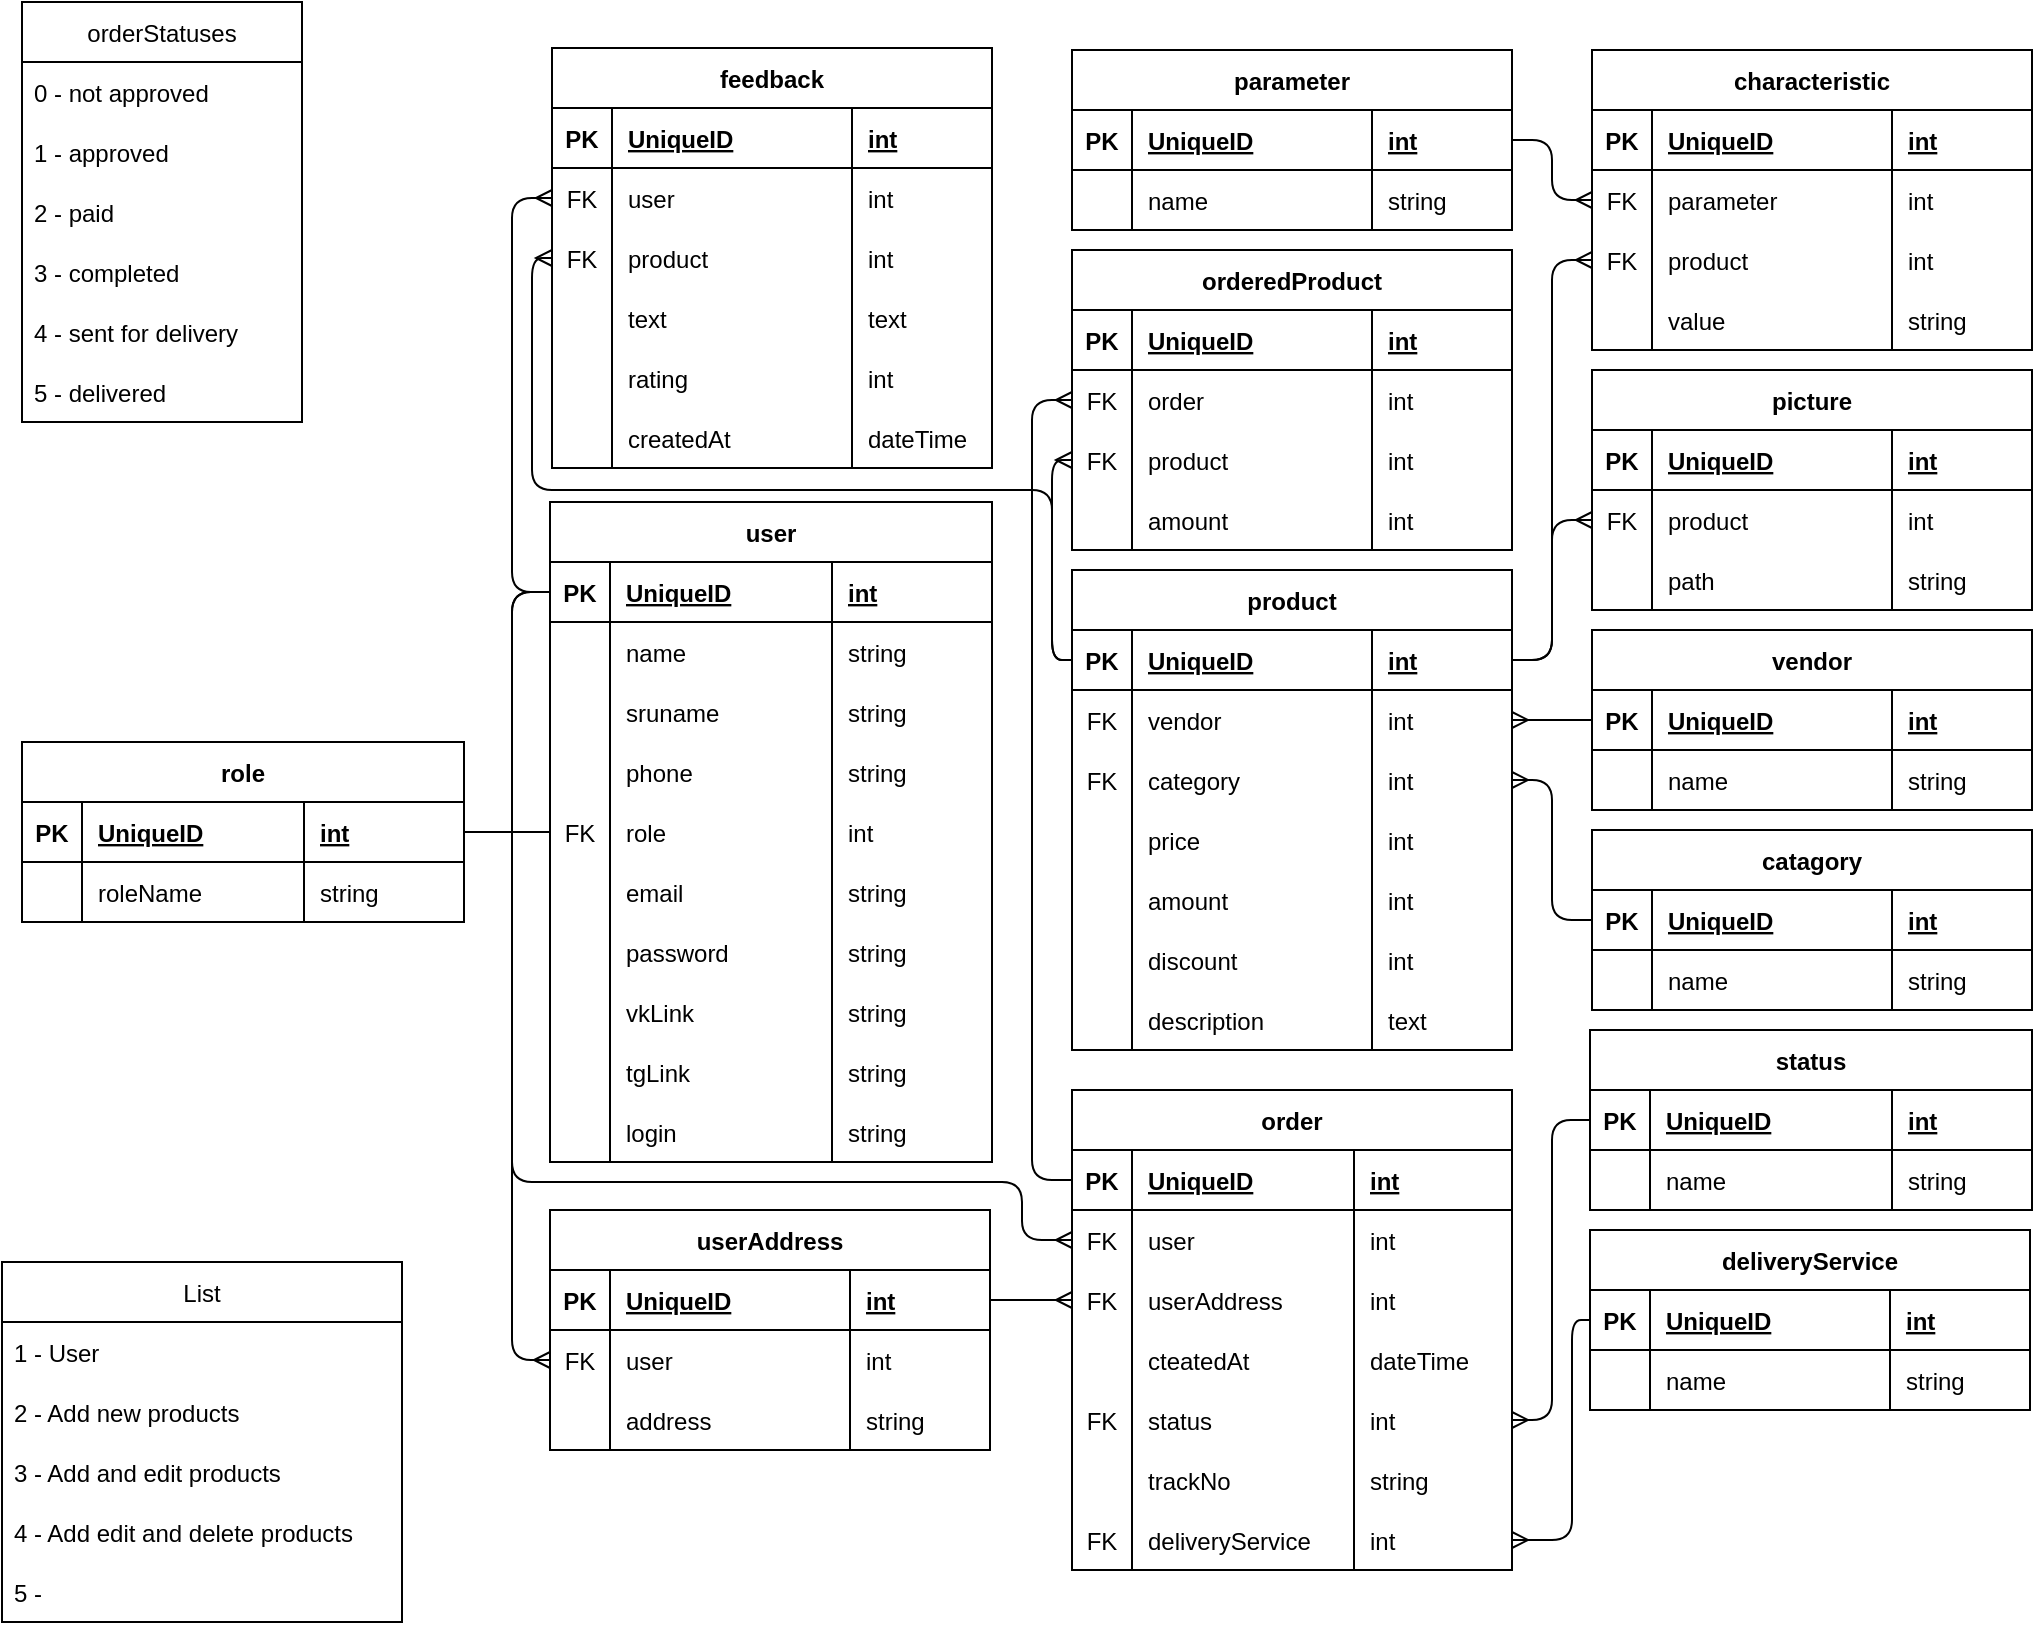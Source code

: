<mxfile version="20.3.0" type="device"><diagram id="kGw063Dxcnlei30PY3Jt" name="Database"><mxGraphModel dx="1385" dy="905" grid="1" gridSize="10" guides="1" tooltips="1" connect="1" arrows="1" fold="1" page="1" pageScale="1" pageWidth="1169" pageHeight="827" background="#FFFFFF" math="0" shadow="0"><root><mxCell id="0"/><mxCell id="1" parent="0"/><mxCell id="2h1zQXcFkqLpAbksFEwr-1" value="user" style="shape=table;startSize=30;container=1;collapsible=1;childLayout=tableLayout;fixedRows=1;rowLines=0;fontStyle=1;align=center;resizeLast=1;" parent="1" vertex="1"><mxGeometry x="344" y="260" width="221" height="330" as="geometry"/></mxCell><mxCell id="2h1zQXcFkqLpAbksFEwr-2" value="" style="shape=tableRow;horizontal=0;startSize=0;swimlaneHead=0;swimlaneBody=0;fillColor=none;collapsible=0;dropTarget=0;points=[[0,0.5],[1,0.5]];portConstraint=eastwest;top=0;left=0;right=0;bottom=1;" parent="2h1zQXcFkqLpAbksFEwr-1" vertex="1"><mxGeometry y="30" width="221" height="30" as="geometry"/></mxCell><mxCell id="2h1zQXcFkqLpAbksFEwr-3" value="PK" style="shape=partialRectangle;connectable=0;fillColor=none;top=0;left=0;bottom=0;right=0;fontStyle=1;overflow=hidden;" parent="2h1zQXcFkqLpAbksFEwr-2" vertex="1"><mxGeometry width="30" height="30" as="geometry"><mxRectangle width="30" height="30" as="alternateBounds"/></mxGeometry></mxCell><mxCell id="2h1zQXcFkqLpAbksFEwr-4" value="UniqueID" style="shape=partialRectangle;connectable=0;fillColor=none;top=0;left=0;bottom=0;right=0;align=left;spacingLeft=6;fontStyle=5;overflow=hidden;" parent="2h1zQXcFkqLpAbksFEwr-2" vertex="1"><mxGeometry x="30" width="111" height="30" as="geometry"><mxRectangle width="111" height="30" as="alternateBounds"/></mxGeometry></mxCell><mxCell id="2h1zQXcFkqLpAbksFEwr-14" value="int" style="shape=partialRectangle;connectable=0;fillColor=none;top=0;left=0;bottom=0;right=0;align=left;spacingLeft=6;fontStyle=5;overflow=hidden;" parent="2h1zQXcFkqLpAbksFEwr-2" vertex="1"><mxGeometry x="141" width="80" height="30" as="geometry"><mxRectangle width="80" height="30" as="alternateBounds"/></mxGeometry></mxCell><mxCell id="2h1zQXcFkqLpAbksFEwr-5" value="" style="shape=tableRow;horizontal=0;startSize=0;swimlaneHead=0;swimlaneBody=0;fillColor=none;collapsible=0;dropTarget=0;points=[[0,0.5],[1,0.5]];portConstraint=eastwest;top=0;left=0;right=0;bottom=0;" parent="2h1zQXcFkqLpAbksFEwr-1" vertex="1"><mxGeometry y="60" width="221" height="30" as="geometry"/></mxCell><mxCell id="2h1zQXcFkqLpAbksFEwr-6" value="" style="shape=partialRectangle;connectable=0;fillColor=none;top=0;left=0;bottom=0;right=0;editable=1;overflow=hidden;" parent="2h1zQXcFkqLpAbksFEwr-5" vertex="1"><mxGeometry width="30" height="30" as="geometry"><mxRectangle width="30" height="30" as="alternateBounds"/></mxGeometry></mxCell><mxCell id="2h1zQXcFkqLpAbksFEwr-7" value="name" style="shape=partialRectangle;connectable=0;fillColor=none;top=0;left=0;bottom=0;right=0;align=left;spacingLeft=6;overflow=hidden;" parent="2h1zQXcFkqLpAbksFEwr-5" vertex="1"><mxGeometry x="30" width="111" height="30" as="geometry"><mxRectangle width="111" height="30" as="alternateBounds"/></mxGeometry></mxCell><mxCell id="2h1zQXcFkqLpAbksFEwr-15" value="string" style="shape=partialRectangle;connectable=0;fillColor=none;top=0;left=0;bottom=0;right=0;align=left;spacingLeft=6;overflow=hidden;" parent="2h1zQXcFkqLpAbksFEwr-5" vertex="1"><mxGeometry x="141" width="80" height="30" as="geometry"><mxRectangle width="80" height="30" as="alternateBounds"/></mxGeometry></mxCell><mxCell id="2h1zQXcFkqLpAbksFEwr-8" value="" style="shape=tableRow;horizontal=0;startSize=0;swimlaneHead=0;swimlaneBody=0;fillColor=none;collapsible=0;dropTarget=0;points=[[0,0.5],[1,0.5]];portConstraint=eastwest;top=0;left=0;right=0;bottom=0;" parent="2h1zQXcFkqLpAbksFEwr-1" vertex="1"><mxGeometry y="90" width="221" height="30" as="geometry"/></mxCell><mxCell id="2h1zQXcFkqLpAbksFEwr-9" value="" style="shape=partialRectangle;connectable=0;fillColor=none;top=0;left=0;bottom=0;right=0;editable=1;overflow=hidden;" parent="2h1zQXcFkqLpAbksFEwr-8" vertex="1"><mxGeometry width="30" height="30" as="geometry"><mxRectangle width="30" height="30" as="alternateBounds"/></mxGeometry></mxCell><mxCell id="2h1zQXcFkqLpAbksFEwr-10" value="sruname" style="shape=partialRectangle;connectable=0;fillColor=none;top=0;left=0;bottom=0;right=0;align=left;spacingLeft=6;overflow=hidden;" parent="2h1zQXcFkqLpAbksFEwr-8" vertex="1"><mxGeometry x="30" width="111" height="30" as="geometry"><mxRectangle width="111" height="30" as="alternateBounds"/></mxGeometry></mxCell><mxCell id="2h1zQXcFkqLpAbksFEwr-16" value="string" style="shape=partialRectangle;connectable=0;fillColor=none;top=0;left=0;bottom=0;right=0;align=left;spacingLeft=6;overflow=hidden;" parent="2h1zQXcFkqLpAbksFEwr-8" vertex="1"><mxGeometry x="141" width="80" height="30" as="geometry"><mxRectangle width="80" height="30" as="alternateBounds"/></mxGeometry></mxCell><mxCell id="2h1zQXcFkqLpAbksFEwr-11" value="" style="shape=tableRow;horizontal=0;startSize=0;swimlaneHead=0;swimlaneBody=0;fillColor=none;collapsible=0;dropTarget=0;points=[[0,0.5],[1,0.5]];portConstraint=eastwest;top=0;left=0;right=0;bottom=0;" parent="2h1zQXcFkqLpAbksFEwr-1" vertex="1"><mxGeometry y="120" width="221" height="30" as="geometry"/></mxCell><mxCell id="2h1zQXcFkqLpAbksFEwr-12" value="" style="shape=partialRectangle;connectable=0;fillColor=none;top=0;left=0;bottom=0;right=0;editable=1;overflow=hidden;" parent="2h1zQXcFkqLpAbksFEwr-11" vertex="1"><mxGeometry width="30" height="30" as="geometry"><mxRectangle width="30" height="30" as="alternateBounds"/></mxGeometry></mxCell><mxCell id="2h1zQXcFkqLpAbksFEwr-13" value="phone" style="shape=partialRectangle;connectable=0;fillColor=none;top=0;left=0;bottom=0;right=0;align=left;spacingLeft=6;overflow=hidden;" parent="2h1zQXcFkqLpAbksFEwr-11" vertex="1"><mxGeometry x="30" width="111" height="30" as="geometry"><mxRectangle width="111" height="30" as="alternateBounds"/></mxGeometry></mxCell><mxCell id="2h1zQXcFkqLpAbksFEwr-17" value="string" style="shape=partialRectangle;connectable=0;fillColor=none;top=0;left=0;bottom=0;right=0;align=left;spacingLeft=6;overflow=hidden;" parent="2h1zQXcFkqLpAbksFEwr-11" vertex="1"><mxGeometry x="141" width="80" height="30" as="geometry"><mxRectangle width="80" height="30" as="alternateBounds"/></mxGeometry></mxCell><mxCell id="2h1zQXcFkqLpAbksFEwr-18" value="" style="shape=tableRow;horizontal=0;startSize=0;swimlaneHead=0;swimlaneBody=0;fillColor=none;collapsible=0;dropTarget=0;points=[[0,0.5],[1,0.5]];portConstraint=eastwest;top=0;left=0;right=0;bottom=0;" parent="2h1zQXcFkqLpAbksFEwr-1" vertex="1"><mxGeometry y="150" width="221" height="30" as="geometry"/></mxCell><mxCell id="2h1zQXcFkqLpAbksFEwr-19" value="FK" style="shape=partialRectangle;connectable=0;fillColor=none;top=0;left=0;bottom=0;right=0;editable=1;overflow=hidden;" parent="2h1zQXcFkqLpAbksFEwr-18" vertex="1"><mxGeometry width="30" height="30" as="geometry"><mxRectangle width="30" height="30" as="alternateBounds"/></mxGeometry></mxCell><mxCell id="2h1zQXcFkqLpAbksFEwr-20" value="role" style="shape=partialRectangle;connectable=0;fillColor=none;top=0;left=0;bottom=0;right=0;align=left;spacingLeft=6;overflow=hidden;" parent="2h1zQXcFkqLpAbksFEwr-18" vertex="1"><mxGeometry x="30" width="111" height="30" as="geometry"><mxRectangle width="111" height="30" as="alternateBounds"/></mxGeometry></mxCell><mxCell id="2h1zQXcFkqLpAbksFEwr-21" value="int" style="shape=partialRectangle;connectable=0;fillColor=none;top=0;left=0;bottom=0;right=0;align=left;spacingLeft=6;overflow=hidden;" parent="2h1zQXcFkqLpAbksFEwr-18" vertex="1"><mxGeometry x="141" width="80" height="30" as="geometry"><mxRectangle width="80" height="30" as="alternateBounds"/></mxGeometry></mxCell><mxCell id="2h1zQXcFkqLpAbksFEwr-30" style="shape=tableRow;horizontal=0;startSize=0;swimlaneHead=0;swimlaneBody=0;fillColor=none;collapsible=0;dropTarget=0;points=[[0,0.5],[1,0.5]];portConstraint=eastwest;top=0;left=0;right=0;bottom=0;" parent="2h1zQXcFkqLpAbksFEwr-1" vertex="1"><mxGeometry y="180" width="221" height="30" as="geometry"/></mxCell><mxCell id="2h1zQXcFkqLpAbksFEwr-31" style="shape=partialRectangle;connectable=0;fillColor=none;top=0;left=0;bottom=0;right=0;editable=1;overflow=hidden;" parent="2h1zQXcFkqLpAbksFEwr-30" vertex="1"><mxGeometry width="30" height="30" as="geometry"><mxRectangle width="30" height="30" as="alternateBounds"/></mxGeometry></mxCell><mxCell id="2h1zQXcFkqLpAbksFEwr-32" value="email" style="shape=partialRectangle;connectable=0;fillColor=none;top=0;left=0;bottom=0;right=0;align=left;spacingLeft=6;overflow=hidden;" parent="2h1zQXcFkqLpAbksFEwr-30" vertex="1"><mxGeometry x="30" width="111" height="30" as="geometry"><mxRectangle width="111" height="30" as="alternateBounds"/></mxGeometry></mxCell><mxCell id="2h1zQXcFkqLpAbksFEwr-33" value="string" style="shape=partialRectangle;connectable=0;fillColor=none;top=0;left=0;bottom=0;right=0;align=left;spacingLeft=6;overflow=hidden;" parent="2h1zQXcFkqLpAbksFEwr-30" vertex="1"><mxGeometry x="141" width="80" height="30" as="geometry"><mxRectangle width="80" height="30" as="alternateBounds"/></mxGeometry></mxCell><mxCell id="2h1zQXcFkqLpAbksFEwr-34" style="shape=tableRow;horizontal=0;startSize=0;swimlaneHead=0;swimlaneBody=0;fillColor=none;collapsible=0;dropTarget=0;points=[[0,0.5],[1,0.5]];portConstraint=eastwest;top=0;left=0;right=0;bottom=0;" parent="2h1zQXcFkqLpAbksFEwr-1" vertex="1"><mxGeometry y="210" width="221" height="30" as="geometry"/></mxCell><mxCell id="2h1zQXcFkqLpAbksFEwr-35" style="shape=partialRectangle;connectable=0;fillColor=none;top=0;left=0;bottom=0;right=0;editable=1;overflow=hidden;" parent="2h1zQXcFkqLpAbksFEwr-34" vertex="1"><mxGeometry width="30" height="30" as="geometry"><mxRectangle width="30" height="30" as="alternateBounds"/></mxGeometry></mxCell><mxCell id="2h1zQXcFkqLpAbksFEwr-36" value="password" style="shape=partialRectangle;connectable=0;fillColor=none;top=0;left=0;bottom=0;right=0;align=left;spacingLeft=6;overflow=hidden;" parent="2h1zQXcFkqLpAbksFEwr-34" vertex="1"><mxGeometry x="30" width="111" height="30" as="geometry"><mxRectangle width="111" height="30" as="alternateBounds"/></mxGeometry></mxCell><mxCell id="2h1zQXcFkqLpAbksFEwr-37" value="string" style="shape=partialRectangle;connectable=0;fillColor=none;top=0;left=0;bottom=0;right=0;align=left;spacingLeft=6;overflow=hidden;" parent="2h1zQXcFkqLpAbksFEwr-34" vertex="1"><mxGeometry x="141" width="80" height="30" as="geometry"><mxRectangle width="80" height="30" as="alternateBounds"/></mxGeometry></mxCell><mxCell id="59kGmS3p_rx_f818VuKg-1" style="shape=tableRow;horizontal=0;startSize=0;swimlaneHead=0;swimlaneBody=0;fillColor=none;collapsible=0;dropTarget=0;points=[[0,0.5],[1,0.5]];portConstraint=eastwest;top=0;left=0;right=0;bottom=0;" parent="2h1zQXcFkqLpAbksFEwr-1" vertex="1"><mxGeometry y="240" width="221" height="30" as="geometry"/></mxCell><mxCell id="59kGmS3p_rx_f818VuKg-2" style="shape=partialRectangle;connectable=0;fillColor=none;top=0;left=0;bottom=0;right=0;editable=1;overflow=hidden;" parent="59kGmS3p_rx_f818VuKg-1" vertex="1"><mxGeometry width="30" height="30" as="geometry"><mxRectangle width="30" height="30" as="alternateBounds"/></mxGeometry></mxCell><mxCell id="59kGmS3p_rx_f818VuKg-3" value="vkLink" style="shape=partialRectangle;connectable=0;fillColor=none;top=0;left=0;bottom=0;right=0;align=left;spacingLeft=6;overflow=hidden;" parent="59kGmS3p_rx_f818VuKg-1" vertex="1"><mxGeometry x="30" width="111" height="30" as="geometry"><mxRectangle width="111" height="30" as="alternateBounds"/></mxGeometry></mxCell><mxCell id="59kGmS3p_rx_f818VuKg-4" value="string" style="shape=partialRectangle;connectable=0;fillColor=none;top=0;left=0;bottom=0;right=0;align=left;spacingLeft=6;overflow=hidden;" parent="59kGmS3p_rx_f818VuKg-1" vertex="1"><mxGeometry x="141" width="80" height="30" as="geometry"><mxRectangle width="80" height="30" as="alternateBounds"/></mxGeometry></mxCell><mxCell id="59kGmS3p_rx_f818VuKg-162" style="shape=tableRow;horizontal=0;startSize=0;swimlaneHead=0;swimlaneBody=0;fillColor=none;collapsible=0;dropTarget=0;points=[[0,0.5],[1,0.5]];portConstraint=eastwest;top=0;left=0;right=0;bottom=0;" parent="2h1zQXcFkqLpAbksFEwr-1" vertex="1"><mxGeometry y="270" width="221" height="30" as="geometry"/></mxCell><mxCell id="59kGmS3p_rx_f818VuKg-163" style="shape=partialRectangle;connectable=0;fillColor=none;top=0;left=0;bottom=0;right=0;editable=1;overflow=hidden;" parent="59kGmS3p_rx_f818VuKg-162" vertex="1"><mxGeometry width="30" height="30" as="geometry"><mxRectangle width="30" height="30" as="alternateBounds"/></mxGeometry></mxCell><mxCell id="59kGmS3p_rx_f818VuKg-164" value="tgLink" style="shape=partialRectangle;connectable=0;fillColor=none;top=0;left=0;bottom=0;right=0;align=left;spacingLeft=6;overflow=hidden;" parent="59kGmS3p_rx_f818VuKg-162" vertex="1"><mxGeometry x="30" width="111" height="30" as="geometry"><mxRectangle width="111" height="30" as="alternateBounds"/></mxGeometry></mxCell><mxCell id="59kGmS3p_rx_f818VuKg-165" value="string" style="shape=partialRectangle;connectable=0;fillColor=none;top=0;left=0;bottom=0;right=0;align=left;spacingLeft=6;overflow=hidden;" parent="59kGmS3p_rx_f818VuKg-162" vertex="1"><mxGeometry x="141" width="80" height="30" as="geometry"><mxRectangle width="80" height="30" as="alternateBounds"/></mxGeometry></mxCell><mxCell id="mNu68DfpLN_ifcHDZFux-1" style="shape=tableRow;horizontal=0;startSize=0;swimlaneHead=0;swimlaneBody=0;fillColor=none;collapsible=0;dropTarget=0;points=[[0,0.5],[1,0.5]];portConstraint=eastwest;top=0;left=0;right=0;bottom=0;" parent="2h1zQXcFkqLpAbksFEwr-1" vertex="1"><mxGeometry y="300" width="221" height="30" as="geometry"/></mxCell><mxCell id="mNu68DfpLN_ifcHDZFux-2" style="shape=partialRectangle;connectable=0;fillColor=none;top=0;left=0;bottom=0;right=0;editable=1;overflow=hidden;" parent="mNu68DfpLN_ifcHDZFux-1" vertex="1"><mxGeometry width="30" height="30" as="geometry"><mxRectangle width="30" height="30" as="alternateBounds"/></mxGeometry></mxCell><mxCell id="mNu68DfpLN_ifcHDZFux-3" value="login" style="shape=partialRectangle;connectable=0;fillColor=none;top=0;left=0;bottom=0;right=0;align=left;spacingLeft=6;overflow=hidden;" parent="mNu68DfpLN_ifcHDZFux-1" vertex="1"><mxGeometry x="30" width="111" height="30" as="geometry"><mxRectangle width="111" height="30" as="alternateBounds"/></mxGeometry></mxCell><mxCell id="mNu68DfpLN_ifcHDZFux-4" value="string" style="shape=partialRectangle;connectable=0;fillColor=none;top=0;left=0;bottom=0;right=0;align=left;spacingLeft=6;overflow=hidden;" parent="mNu68DfpLN_ifcHDZFux-1" vertex="1"><mxGeometry x="141" width="80" height="30" as="geometry"><mxRectangle width="80" height="30" as="alternateBounds"/></mxGeometry></mxCell><mxCell id="2h1zQXcFkqLpAbksFEwr-38" value="role" style="shape=table;startSize=30;container=1;collapsible=1;childLayout=tableLayout;fixedRows=1;rowLines=0;fontStyle=1;align=center;resizeLast=1;" parent="1" vertex="1"><mxGeometry x="80" y="380" width="221" height="90" as="geometry"/></mxCell><mxCell id="2h1zQXcFkqLpAbksFEwr-39" value="" style="shape=tableRow;horizontal=0;startSize=0;swimlaneHead=0;swimlaneBody=0;fillColor=none;collapsible=0;dropTarget=0;points=[[0,0.5],[1,0.5]];portConstraint=eastwest;top=0;left=0;right=0;bottom=1;" parent="2h1zQXcFkqLpAbksFEwr-38" vertex="1"><mxGeometry y="30" width="221" height="30" as="geometry"/></mxCell><mxCell id="2h1zQXcFkqLpAbksFEwr-40" value="PK" style="shape=partialRectangle;connectable=0;fillColor=none;top=0;left=0;bottom=0;right=0;fontStyle=1;overflow=hidden;" parent="2h1zQXcFkqLpAbksFEwr-39" vertex="1"><mxGeometry width="30" height="30" as="geometry"><mxRectangle width="30" height="30" as="alternateBounds"/></mxGeometry></mxCell><mxCell id="2h1zQXcFkqLpAbksFEwr-41" value="UniqueID" style="shape=partialRectangle;connectable=0;fillColor=none;top=0;left=0;bottom=0;right=0;align=left;spacingLeft=6;fontStyle=5;overflow=hidden;" parent="2h1zQXcFkqLpAbksFEwr-39" vertex="1"><mxGeometry x="30" width="111" height="30" as="geometry"><mxRectangle width="111" height="30" as="alternateBounds"/></mxGeometry></mxCell><mxCell id="2h1zQXcFkqLpAbksFEwr-51" value="int" style="shape=partialRectangle;connectable=0;fillColor=none;top=0;left=0;bottom=0;right=0;align=left;spacingLeft=6;fontStyle=5;overflow=hidden;" parent="2h1zQXcFkqLpAbksFEwr-39" vertex="1"><mxGeometry x="141" width="80" height="30" as="geometry"><mxRectangle width="80" height="30" as="alternateBounds"/></mxGeometry></mxCell><mxCell id="2h1zQXcFkqLpAbksFEwr-42" value="" style="shape=tableRow;horizontal=0;startSize=0;swimlaneHead=0;swimlaneBody=0;fillColor=none;collapsible=0;dropTarget=0;points=[[0,0.5],[1,0.5]];portConstraint=eastwest;top=0;left=0;right=0;bottom=0;" parent="2h1zQXcFkqLpAbksFEwr-38" vertex="1"><mxGeometry y="60" width="221" height="30" as="geometry"/></mxCell><mxCell id="2h1zQXcFkqLpAbksFEwr-43" value="" style="shape=partialRectangle;connectable=0;fillColor=none;top=0;left=0;bottom=0;right=0;editable=1;overflow=hidden;" parent="2h1zQXcFkqLpAbksFEwr-42" vertex="1"><mxGeometry width="30" height="30" as="geometry"><mxRectangle width="30" height="30" as="alternateBounds"/></mxGeometry></mxCell><mxCell id="2h1zQXcFkqLpAbksFEwr-44" value="roleName" style="shape=partialRectangle;connectable=0;fillColor=none;top=0;left=0;bottom=0;right=0;align=left;spacingLeft=6;overflow=hidden;" parent="2h1zQXcFkqLpAbksFEwr-42" vertex="1"><mxGeometry x="30" width="111" height="30" as="geometry"><mxRectangle width="111" height="30" as="alternateBounds"/></mxGeometry></mxCell><mxCell id="2h1zQXcFkqLpAbksFEwr-52" value="string" style="shape=partialRectangle;connectable=0;fillColor=none;top=0;left=0;bottom=0;right=0;align=left;spacingLeft=6;overflow=hidden;" parent="2h1zQXcFkqLpAbksFEwr-42" vertex="1"><mxGeometry x="141" width="80" height="30" as="geometry"><mxRectangle width="80" height="30" as="alternateBounds"/></mxGeometry></mxCell><mxCell id="2h1zQXcFkqLpAbksFEwr-59" value="product" style="shape=table;startSize=30;container=1;collapsible=1;childLayout=tableLayout;fixedRows=1;rowLines=0;fontStyle=1;align=center;resizeLast=1;" parent="1" vertex="1"><mxGeometry x="605" y="294" width="220" height="240" as="geometry"/></mxCell><mxCell id="2h1zQXcFkqLpAbksFEwr-60" value="" style="shape=tableRow;horizontal=0;startSize=0;swimlaneHead=0;swimlaneBody=0;fillColor=none;collapsible=0;dropTarget=0;points=[[0,0.5],[1,0.5]];portConstraint=eastwest;top=0;left=0;right=0;bottom=1;" parent="2h1zQXcFkqLpAbksFEwr-59" vertex="1"><mxGeometry y="30" width="220" height="30" as="geometry"/></mxCell><mxCell id="2h1zQXcFkqLpAbksFEwr-61" value="PK" style="shape=partialRectangle;connectable=0;fillColor=none;top=0;left=0;bottom=0;right=0;fontStyle=1;overflow=hidden;" parent="2h1zQXcFkqLpAbksFEwr-60" vertex="1"><mxGeometry width="30" height="30" as="geometry"><mxRectangle width="30" height="30" as="alternateBounds"/></mxGeometry></mxCell><mxCell id="2h1zQXcFkqLpAbksFEwr-62" value="UniqueID" style="shape=partialRectangle;connectable=0;fillColor=none;top=0;left=0;bottom=0;right=0;align=left;spacingLeft=6;fontStyle=5;overflow=hidden;" parent="2h1zQXcFkqLpAbksFEwr-60" vertex="1"><mxGeometry x="30" width="120" height="30" as="geometry"><mxRectangle width="120" height="30" as="alternateBounds"/></mxGeometry></mxCell><mxCell id="2h1zQXcFkqLpAbksFEwr-72" value="int" style="shape=partialRectangle;connectable=0;fillColor=none;top=0;left=0;bottom=0;right=0;align=left;spacingLeft=6;fontStyle=5;overflow=hidden;" parent="2h1zQXcFkqLpAbksFEwr-60" vertex="1"><mxGeometry x="150" width="70" height="30" as="geometry"><mxRectangle width="70" height="30" as="alternateBounds"/></mxGeometry></mxCell><mxCell id="2h1zQXcFkqLpAbksFEwr-63" value="" style="shape=tableRow;horizontal=0;startSize=0;swimlaneHead=0;swimlaneBody=0;fillColor=none;collapsible=0;dropTarget=0;points=[[0,0.5],[1,0.5]];portConstraint=eastwest;top=0;left=0;right=0;bottom=0;" parent="2h1zQXcFkqLpAbksFEwr-59" vertex="1"><mxGeometry y="60" width="220" height="30" as="geometry"/></mxCell><mxCell id="2h1zQXcFkqLpAbksFEwr-64" value="FK" style="shape=partialRectangle;connectable=0;fillColor=none;top=0;left=0;bottom=0;right=0;editable=1;overflow=hidden;" parent="2h1zQXcFkqLpAbksFEwr-63" vertex="1"><mxGeometry width="30" height="30" as="geometry"><mxRectangle width="30" height="30" as="alternateBounds"/></mxGeometry></mxCell><mxCell id="2h1zQXcFkqLpAbksFEwr-65" value="vendor" style="shape=partialRectangle;connectable=0;fillColor=none;top=0;left=0;bottom=0;right=0;align=left;spacingLeft=6;overflow=hidden;" parent="2h1zQXcFkqLpAbksFEwr-63" vertex="1"><mxGeometry x="30" width="120" height="30" as="geometry"><mxRectangle width="120" height="30" as="alternateBounds"/></mxGeometry></mxCell><mxCell id="2h1zQXcFkqLpAbksFEwr-73" value="int" style="shape=partialRectangle;connectable=0;fillColor=none;top=0;left=0;bottom=0;right=0;align=left;spacingLeft=6;overflow=hidden;" parent="2h1zQXcFkqLpAbksFEwr-63" vertex="1"><mxGeometry x="150" width="70" height="30" as="geometry"><mxRectangle width="70" height="30" as="alternateBounds"/></mxGeometry></mxCell><mxCell id="2h1zQXcFkqLpAbksFEwr-66" value="" style="shape=tableRow;horizontal=0;startSize=0;swimlaneHead=0;swimlaneBody=0;fillColor=none;collapsible=0;dropTarget=0;points=[[0,0.5],[1,0.5]];portConstraint=eastwest;top=0;left=0;right=0;bottom=0;" parent="2h1zQXcFkqLpAbksFEwr-59" vertex="1"><mxGeometry y="90" width="220" height="30" as="geometry"/></mxCell><mxCell id="2h1zQXcFkqLpAbksFEwr-67" value="FK" style="shape=partialRectangle;connectable=0;fillColor=none;top=0;left=0;bottom=0;right=0;editable=1;overflow=hidden;" parent="2h1zQXcFkqLpAbksFEwr-66" vertex="1"><mxGeometry width="30" height="30" as="geometry"><mxRectangle width="30" height="30" as="alternateBounds"/></mxGeometry></mxCell><mxCell id="2h1zQXcFkqLpAbksFEwr-68" value="category" style="shape=partialRectangle;connectable=0;fillColor=none;top=0;left=0;bottom=0;right=0;align=left;spacingLeft=6;overflow=hidden;" parent="2h1zQXcFkqLpAbksFEwr-66" vertex="1"><mxGeometry x="30" width="120" height="30" as="geometry"><mxRectangle width="120" height="30" as="alternateBounds"/></mxGeometry></mxCell><mxCell id="2h1zQXcFkqLpAbksFEwr-74" value="int" style="shape=partialRectangle;connectable=0;fillColor=none;top=0;left=0;bottom=0;right=0;align=left;spacingLeft=6;overflow=hidden;" parent="2h1zQXcFkqLpAbksFEwr-66" vertex="1"><mxGeometry x="150" width="70" height="30" as="geometry"><mxRectangle width="70" height="30" as="alternateBounds"/></mxGeometry></mxCell><mxCell id="2h1zQXcFkqLpAbksFEwr-69" value="" style="shape=tableRow;horizontal=0;startSize=0;swimlaneHead=0;swimlaneBody=0;fillColor=none;collapsible=0;dropTarget=0;points=[[0,0.5],[1,0.5]];portConstraint=eastwest;top=0;left=0;right=0;bottom=0;" parent="2h1zQXcFkqLpAbksFEwr-59" vertex="1"><mxGeometry y="120" width="220" height="30" as="geometry"/></mxCell><mxCell id="2h1zQXcFkqLpAbksFEwr-70" value="" style="shape=partialRectangle;connectable=0;fillColor=none;top=0;left=0;bottom=0;right=0;editable=1;overflow=hidden;" parent="2h1zQXcFkqLpAbksFEwr-69" vertex="1"><mxGeometry width="30" height="30" as="geometry"><mxRectangle width="30" height="30" as="alternateBounds"/></mxGeometry></mxCell><mxCell id="2h1zQXcFkqLpAbksFEwr-71" value="price" style="shape=partialRectangle;connectable=0;fillColor=none;top=0;left=0;bottom=0;right=0;align=left;spacingLeft=6;overflow=hidden;" parent="2h1zQXcFkqLpAbksFEwr-69" vertex="1"><mxGeometry x="30" width="120" height="30" as="geometry"><mxRectangle width="120" height="30" as="alternateBounds"/></mxGeometry></mxCell><mxCell id="2h1zQXcFkqLpAbksFEwr-75" value="int" style="shape=partialRectangle;connectable=0;fillColor=none;top=0;left=0;bottom=0;right=0;align=left;spacingLeft=6;overflow=hidden;" parent="2h1zQXcFkqLpAbksFEwr-69" vertex="1"><mxGeometry x="150" width="70" height="30" as="geometry"><mxRectangle width="70" height="30" as="alternateBounds"/></mxGeometry></mxCell><mxCell id="2h1zQXcFkqLpAbksFEwr-76" style="shape=tableRow;horizontal=0;startSize=0;swimlaneHead=0;swimlaneBody=0;fillColor=none;collapsible=0;dropTarget=0;points=[[0,0.5],[1,0.5]];portConstraint=eastwest;top=0;left=0;right=0;bottom=0;" parent="2h1zQXcFkqLpAbksFEwr-59" vertex="1"><mxGeometry y="150" width="220" height="30" as="geometry"/></mxCell><mxCell id="2h1zQXcFkqLpAbksFEwr-77" style="shape=partialRectangle;connectable=0;fillColor=none;top=0;left=0;bottom=0;right=0;editable=1;overflow=hidden;" parent="2h1zQXcFkqLpAbksFEwr-76" vertex="1"><mxGeometry width="30" height="30" as="geometry"><mxRectangle width="30" height="30" as="alternateBounds"/></mxGeometry></mxCell><mxCell id="2h1zQXcFkqLpAbksFEwr-78" value="amount" style="shape=partialRectangle;connectable=0;fillColor=none;top=0;left=0;bottom=0;right=0;align=left;spacingLeft=6;overflow=hidden;" parent="2h1zQXcFkqLpAbksFEwr-76" vertex="1"><mxGeometry x="30" width="120" height="30" as="geometry"><mxRectangle width="120" height="30" as="alternateBounds"/></mxGeometry></mxCell><mxCell id="2h1zQXcFkqLpAbksFEwr-79" value="int" style="shape=partialRectangle;connectable=0;fillColor=none;top=0;left=0;bottom=0;right=0;align=left;spacingLeft=6;overflow=hidden;" parent="2h1zQXcFkqLpAbksFEwr-76" vertex="1"><mxGeometry x="150" width="70" height="30" as="geometry"><mxRectangle width="70" height="30" as="alternateBounds"/></mxGeometry></mxCell><mxCell id="2h1zQXcFkqLpAbksFEwr-80" style="shape=tableRow;horizontal=0;startSize=0;swimlaneHead=0;swimlaneBody=0;fillColor=none;collapsible=0;dropTarget=0;points=[[0,0.5],[1,0.5]];portConstraint=eastwest;top=0;left=0;right=0;bottom=0;" parent="2h1zQXcFkqLpAbksFEwr-59" vertex="1"><mxGeometry y="180" width="220" height="30" as="geometry"/></mxCell><mxCell id="2h1zQXcFkqLpAbksFEwr-81" style="shape=partialRectangle;connectable=0;fillColor=none;top=0;left=0;bottom=0;right=0;editable=1;overflow=hidden;" parent="2h1zQXcFkqLpAbksFEwr-80" vertex="1"><mxGeometry width="30" height="30" as="geometry"><mxRectangle width="30" height="30" as="alternateBounds"/></mxGeometry></mxCell><mxCell id="2h1zQXcFkqLpAbksFEwr-82" value="discount" style="shape=partialRectangle;connectable=0;fillColor=none;top=0;left=0;bottom=0;right=0;align=left;spacingLeft=6;overflow=hidden;" parent="2h1zQXcFkqLpAbksFEwr-80" vertex="1"><mxGeometry x="30" width="120" height="30" as="geometry"><mxRectangle width="120" height="30" as="alternateBounds"/></mxGeometry></mxCell><mxCell id="2h1zQXcFkqLpAbksFEwr-83" value="int" style="shape=partialRectangle;connectable=0;fillColor=none;top=0;left=0;bottom=0;right=0;align=left;spacingLeft=6;overflow=hidden;" parent="2h1zQXcFkqLpAbksFEwr-80" vertex="1"><mxGeometry x="150" width="70" height="30" as="geometry"><mxRectangle width="70" height="30" as="alternateBounds"/></mxGeometry></mxCell><mxCell id="2h1zQXcFkqLpAbksFEwr-142" style="shape=tableRow;horizontal=0;startSize=0;swimlaneHead=0;swimlaneBody=0;fillColor=none;collapsible=0;dropTarget=0;points=[[0,0.5],[1,0.5]];portConstraint=eastwest;top=0;left=0;right=0;bottom=0;" parent="2h1zQXcFkqLpAbksFEwr-59" vertex="1"><mxGeometry y="210" width="220" height="30" as="geometry"/></mxCell><mxCell id="2h1zQXcFkqLpAbksFEwr-143" style="shape=partialRectangle;connectable=0;fillColor=none;top=0;left=0;bottom=0;right=0;editable=1;overflow=hidden;" parent="2h1zQXcFkqLpAbksFEwr-142" vertex="1"><mxGeometry width="30" height="30" as="geometry"><mxRectangle width="30" height="30" as="alternateBounds"/></mxGeometry></mxCell><mxCell id="2h1zQXcFkqLpAbksFEwr-144" value="description" style="shape=partialRectangle;connectable=0;fillColor=none;top=0;left=0;bottom=0;right=0;align=left;spacingLeft=6;overflow=hidden;" parent="2h1zQXcFkqLpAbksFEwr-142" vertex="1"><mxGeometry x="30" width="120" height="30" as="geometry"><mxRectangle width="120" height="30" as="alternateBounds"/></mxGeometry></mxCell><mxCell id="2h1zQXcFkqLpAbksFEwr-145" value="text" style="shape=partialRectangle;connectable=0;fillColor=none;top=0;left=0;bottom=0;right=0;align=left;spacingLeft=6;overflow=hidden;" parent="2h1zQXcFkqLpAbksFEwr-142" vertex="1"><mxGeometry x="150" width="70" height="30" as="geometry"><mxRectangle width="70" height="30" as="alternateBounds"/></mxGeometry></mxCell><mxCell id="2h1zQXcFkqLpAbksFEwr-101" value="vendor" style="shape=table;startSize=30;container=1;collapsible=1;childLayout=tableLayout;fixedRows=1;rowLines=0;fontStyle=1;align=center;resizeLast=1;" parent="1" vertex="1"><mxGeometry x="865" y="324" width="220" height="90" as="geometry"/></mxCell><mxCell id="2h1zQXcFkqLpAbksFEwr-102" value="" style="shape=tableRow;horizontal=0;startSize=0;swimlaneHead=0;swimlaneBody=0;fillColor=none;collapsible=0;dropTarget=0;points=[[0,0.5],[1,0.5]];portConstraint=eastwest;top=0;left=0;right=0;bottom=1;" parent="2h1zQXcFkqLpAbksFEwr-101" vertex="1"><mxGeometry y="30" width="220" height="30" as="geometry"/></mxCell><mxCell id="2h1zQXcFkqLpAbksFEwr-103" value="PK" style="shape=partialRectangle;connectable=0;fillColor=none;top=0;left=0;bottom=0;right=0;fontStyle=1;overflow=hidden;" parent="2h1zQXcFkqLpAbksFEwr-102" vertex="1"><mxGeometry width="30" height="30" as="geometry"><mxRectangle width="30" height="30" as="alternateBounds"/></mxGeometry></mxCell><mxCell id="2h1zQXcFkqLpAbksFEwr-104" value="UniqueID" style="shape=partialRectangle;connectable=0;fillColor=none;top=0;left=0;bottom=0;right=0;align=left;spacingLeft=6;fontStyle=5;overflow=hidden;" parent="2h1zQXcFkqLpAbksFEwr-102" vertex="1"><mxGeometry x="30" width="120" height="30" as="geometry"><mxRectangle width="120" height="30" as="alternateBounds"/></mxGeometry></mxCell><mxCell id="2h1zQXcFkqLpAbksFEwr-105" value="int" style="shape=partialRectangle;connectable=0;fillColor=none;top=0;left=0;bottom=0;right=0;align=left;spacingLeft=6;fontStyle=5;overflow=hidden;" parent="2h1zQXcFkqLpAbksFEwr-102" vertex="1"><mxGeometry x="150" width="70" height="30" as="geometry"><mxRectangle width="70" height="30" as="alternateBounds"/></mxGeometry></mxCell><mxCell id="2h1zQXcFkqLpAbksFEwr-106" value="" style="shape=tableRow;horizontal=0;startSize=0;swimlaneHead=0;swimlaneBody=0;fillColor=none;collapsible=0;dropTarget=0;points=[[0,0.5],[1,0.5]];portConstraint=eastwest;top=0;left=0;right=0;bottom=0;" parent="2h1zQXcFkqLpAbksFEwr-101" vertex="1"><mxGeometry y="60" width="220" height="30" as="geometry"/></mxCell><mxCell id="2h1zQXcFkqLpAbksFEwr-107" value="" style="shape=partialRectangle;connectable=0;fillColor=none;top=0;left=0;bottom=0;right=0;editable=1;overflow=hidden;" parent="2h1zQXcFkqLpAbksFEwr-106" vertex="1"><mxGeometry width="30" height="30" as="geometry"><mxRectangle width="30" height="30" as="alternateBounds"/></mxGeometry></mxCell><mxCell id="2h1zQXcFkqLpAbksFEwr-108" value="name" style="shape=partialRectangle;connectable=0;fillColor=none;top=0;left=0;bottom=0;right=0;align=left;spacingLeft=6;overflow=hidden;" parent="2h1zQXcFkqLpAbksFEwr-106" vertex="1"><mxGeometry x="30" width="120" height="30" as="geometry"><mxRectangle width="120" height="30" as="alternateBounds"/></mxGeometry></mxCell><mxCell id="2h1zQXcFkqLpAbksFEwr-109" value="string" style="shape=partialRectangle;connectable=0;fillColor=none;top=0;left=0;bottom=0;right=0;align=left;spacingLeft=6;overflow=hidden;" parent="2h1zQXcFkqLpAbksFEwr-106" vertex="1"><mxGeometry x="150" width="70" height="30" as="geometry"><mxRectangle width="70" height="30" as="alternateBounds"/></mxGeometry></mxCell><mxCell id="2h1zQXcFkqLpAbksFEwr-118" value="catagory" style="shape=table;startSize=30;container=1;collapsible=1;childLayout=tableLayout;fixedRows=1;rowLines=0;fontStyle=1;align=center;resizeLast=1;" parent="1" vertex="1"><mxGeometry x="865" y="424" width="220" height="90" as="geometry"/></mxCell><mxCell id="2h1zQXcFkqLpAbksFEwr-119" value="" style="shape=tableRow;horizontal=0;startSize=0;swimlaneHead=0;swimlaneBody=0;fillColor=none;collapsible=0;dropTarget=0;points=[[0,0.5],[1,0.5]];portConstraint=eastwest;top=0;left=0;right=0;bottom=1;" parent="2h1zQXcFkqLpAbksFEwr-118" vertex="1"><mxGeometry y="30" width="220" height="30" as="geometry"/></mxCell><mxCell id="2h1zQXcFkqLpAbksFEwr-120" value="PK" style="shape=partialRectangle;connectable=0;fillColor=none;top=0;left=0;bottom=0;right=0;fontStyle=1;overflow=hidden;" parent="2h1zQXcFkqLpAbksFEwr-119" vertex="1"><mxGeometry width="30" height="30" as="geometry"><mxRectangle width="30" height="30" as="alternateBounds"/></mxGeometry></mxCell><mxCell id="2h1zQXcFkqLpAbksFEwr-121" value="UniqueID" style="shape=partialRectangle;connectable=0;fillColor=none;top=0;left=0;bottom=0;right=0;align=left;spacingLeft=6;fontStyle=5;overflow=hidden;" parent="2h1zQXcFkqLpAbksFEwr-119" vertex="1"><mxGeometry x="30" width="120" height="30" as="geometry"><mxRectangle width="120" height="30" as="alternateBounds"/></mxGeometry></mxCell><mxCell id="2h1zQXcFkqLpAbksFEwr-122" value="int" style="shape=partialRectangle;connectable=0;fillColor=none;top=0;left=0;bottom=0;right=0;align=left;spacingLeft=6;fontStyle=5;overflow=hidden;" parent="2h1zQXcFkqLpAbksFEwr-119" vertex="1"><mxGeometry x="150" width="70" height="30" as="geometry"><mxRectangle width="70" height="30" as="alternateBounds"/></mxGeometry></mxCell><mxCell id="2h1zQXcFkqLpAbksFEwr-123" value="" style="shape=tableRow;horizontal=0;startSize=0;swimlaneHead=0;swimlaneBody=0;fillColor=none;collapsible=0;dropTarget=0;points=[[0,0.5],[1,0.5]];portConstraint=eastwest;top=0;left=0;right=0;bottom=0;" parent="2h1zQXcFkqLpAbksFEwr-118" vertex="1"><mxGeometry y="60" width="220" height="30" as="geometry"/></mxCell><mxCell id="2h1zQXcFkqLpAbksFEwr-124" value="" style="shape=partialRectangle;connectable=0;fillColor=none;top=0;left=0;bottom=0;right=0;editable=1;overflow=hidden;" parent="2h1zQXcFkqLpAbksFEwr-123" vertex="1"><mxGeometry width="30" height="30" as="geometry"><mxRectangle width="30" height="30" as="alternateBounds"/></mxGeometry></mxCell><mxCell id="2h1zQXcFkqLpAbksFEwr-125" value="name" style="shape=partialRectangle;connectable=0;fillColor=none;top=0;left=0;bottom=0;right=0;align=left;spacingLeft=6;overflow=hidden;" parent="2h1zQXcFkqLpAbksFEwr-123" vertex="1"><mxGeometry x="30" width="120" height="30" as="geometry"><mxRectangle width="120" height="30" as="alternateBounds"/></mxGeometry></mxCell><mxCell id="2h1zQXcFkqLpAbksFEwr-126" value="string" style="shape=partialRectangle;connectable=0;fillColor=none;top=0;left=0;bottom=0;right=0;align=left;spacingLeft=6;overflow=hidden;" parent="2h1zQXcFkqLpAbksFEwr-123" vertex="1"><mxGeometry x="150" width="70" height="30" as="geometry"><mxRectangle width="70" height="30" as="alternateBounds"/></mxGeometry></mxCell><mxCell id="2h1zQXcFkqLpAbksFEwr-138" style="edgeStyle=orthogonalEdgeStyle;rounded=1;orthogonalLoop=1;jettySize=auto;html=1;exitX=0;exitY=0.5;exitDx=0;exitDy=0;entryX=1;entryY=0.5;entryDx=0;entryDy=0;strokeWidth=1;endArrow=ERmany;endFill=0;" parent="1" source="2h1zQXcFkqLpAbksFEwr-102" target="2h1zQXcFkqLpAbksFEwr-63" edge="1"><mxGeometry relative="1" as="geometry"><Array as="points"><mxPoint x="835" y="369"/><mxPoint x="835" y="369"/></Array></mxGeometry></mxCell><mxCell id="2h1zQXcFkqLpAbksFEwr-139" style="edgeStyle=orthogonalEdgeStyle;rounded=1;orthogonalLoop=1;jettySize=auto;html=1;exitX=0;exitY=0.5;exitDx=0;exitDy=0;entryX=1;entryY=0.5;entryDx=0;entryDy=0;endArrow=ERmany;endFill=0;" parent="1" source="2h1zQXcFkqLpAbksFEwr-119" target="2h1zQXcFkqLpAbksFEwr-66" edge="1"><mxGeometry relative="1" as="geometry"><Array as="points"><mxPoint x="845" y="469"/><mxPoint x="845" y="399"/></Array></mxGeometry></mxCell><mxCell id="2h1zQXcFkqLpAbksFEwr-141" style="edgeStyle=orthogonalEdgeStyle;rounded=1;orthogonalLoop=1;jettySize=auto;html=1;exitX=0;exitY=0.5;exitDx=0;exitDy=0;entryX=1;entryY=0.5;entryDx=0;entryDy=0;strokeWidth=1;endArrow=none;endFill=0;" parent="1" source="2h1zQXcFkqLpAbksFEwr-18" target="2h1zQXcFkqLpAbksFEwr-39" edge="1"><mxGeometry relative="1" as="geometry"><Array as="points"><mxPoint x="320" y="425"/><mxPoint x="320" y="425"/></Array></mxGeometry></mxCell><mxCell id="2h1zQXcFkqLpAbksFEwr-159" value="picture" style="shape=table;startSize=30;container=1;collapsible=1;childLayout=tableLayout;fixedRows=1;rowLines=0;fontStyle=1;align=center;resizeLast=1;" parent="1" vertex="1"><mxGeometry x="865" y="194" width="220" height="120" as="geometry"/></mxCell><mxCell id="2h1zQXcFkqLpAbksFEwr-160" value="" style="shape=tableRow;horizontal=0;startSize=0;swimlaneHead=0;swimlaneBody=0;fillColor=none;collapsible=0;dropTarget=0;points=[[0,0.5],[1,0.5]];portConstraint=eastwest;top=0;left=0;right=0;bottom=1;" parent="2h1zQXcFkqLpAbksFEwr-159" vertex="1"><mxGeometry y="30" width="220" height="30" as="geometry"/></mxCell><mxCell id="2h1zQXcFkqLpAbksFEwr-161" value="PK" style="shape=partialRectangle;connectable=0;fillColor=none;top=0;left=0;bottom=0;right=0;fontStyle=1;overflow=hidden;" parent="2h1zQXcFkqLpAbksFEwr-160" vertex="1"><mxGeometry width="30" height="30" as="geometry"><mxRectangle width="30" height="30" as="alternateBounds"/></mxGeometry></mxCell><mxCell id="2h1zQXcFkqLpAbksFEwr-162" value="UniqueID" style="shape=partialRectangle;connectable=0;fillColor=none;top=0;left=0;bottom=0;right=0;align=left;spacingLeft=6;fontStyle=5;overflow=hidden;" parent="2h1zQXcFkqLpAbksFEwr-160" vertex="1"><mxGeometry x="30" width="120" height="30" as="geometry"><mxRectangle width="120" height="30" as="alternateBounds"/></mxGeometry></mxCell><mxCell id="2h1zQXcFkqLpAbksFEwr-163" value="int" style="shape=partialRectangle;connectable=0;fillColor=none;top=0;left=0;bottom=0;right=0;align=left;spacingLeft=6;fontStyle=5;overflow=hidden;" parent="2h1zQXcFkqLpAbksFEwr-160" vertex="1"><mxGeometry x="150" width="70" height="30" as="geometry"><mxRectangle width="70" height="30" as="alternateBounds"/></mxGeometry></mxCell><mxCell id="2h1zQXcFkqLpAbksFEwr-176" style="shape=tableRow;horizontal=0;startSize=0;swimlaneHead=0;swimlaneBody=0;fillColor=none;collapsible=0;dropTarget=0;points=[[0,0.5],[1,0.5]];portConstraint=eastwest;top=0;left=0;right=0;bottom=0;" parent="2h1zQXcFkqLpAbksFEwr-159" vertex="1"><mxGeometry y="60" width="220" height="30" as="geometry"/></mxCell><mxCell id="2h1zQXcFkqLpAbksFEwr-177" value="FK" style="shape=partialRectangle;connectable=0;fillColor=none;top=0;left=0;bottom=0;right=0;editable=1;overflow=hidden;" parent="2h1zQXcFkqLpAbksFEwr-176" vertex="1"><mxGeometry width="30" height="30" as="geometry"><mxRectangle width="30" height="30" as="alternateBounds"/></mxGeometry></mxCell><mxCell id="2h1zQXcFkqLpAbksFEwr-178" value="product" style="shape=partialRectangle;connectable=0;fillColor=none;top=0;left=0;bottom=0;right=0;align=left;spacingLeft=6;overflow=hidden;" parent="2h1zQXcFkqLpAbksFEwr-176" vertex="1"><mxGeometry x="30" width="120" height="30" as="geometry"><mxRectangle width="120" height="30" as="alternateBounds"/></mxGeometry></mxCell><mxCell id="2h1zQXcFkqLpAbksFEwr-179" value="int" style="shape=partialRectangle;connectable=0;fillColor=none;top=0;left=0;bottom=0;right=0;align=left;spacingLeft=6;overflow=hidden;" parent="2h1zQXcFkqLpAbksFEwr-176" vertex="1"><mxGeometry x="150" width="70" height="30" as="geometry"><mxRectangle width="70" height="30" as="alternateBounds"/></mxGeometry></mxCell><mxCell id="2h1zQXcFkqLpAbksFEwr-164" value="" style="shape=tableRow;horizontal=0;startSize=0;swimlaneHead=0;swimlaneBody=0;fillColor=none;collapsible=0;dropTarget=0;points=[[0,0.5],[1,0.5]];portConstraint=eastwest;top=0;left=0;right=0;bottom=0;" parent="2h1zQXcFkqLpAbksFEwr-159" vertex="1"><mxGeometry y="90" width="220" height="30" as="geometry"/></mxCell><mxCell id="2h1zQXcFkqLpAbksFEwr-165" value="" style="shape=partialRectangle;connectable=0;fillColor=none;top=0;left=0;bottom=0;right=0;editable=1;overflow=hidden;" parent="2h1zQXcFkqLpAbksFEwr-164" vertex="1"><mxGeometry width="30" height="30" as="geometry"><mxRectangle width="30" height="30" as="alternateBounds"/></mxGeometry></mxCell><mxCell id="2h1zQXcFkqLpAbksFEwr-166" value="path" style="shape=partialRectangle;connectable=0;fillColor=none;top=0;left=0;bottom=0;right=0;align=left;spacingLeft=6;overflow=hidden;" parent="2h1zQXcFkqLpAbksFEwr-164" vertex="1"><mxGeometry x="30" width="120" height="30" as="geometry"><mxRectangle width="120" height="30" as="alternateBounds"/></mxGeometry></mxCell><mxCell id="2h1zQXcFkqLpAbksFEwr-167" value="string" style="shape=partialRectangle;connectable=0;fillColor=none;top=0;left=0;bottom=0;right=0;align=left;spacingLeft=6;overflow=hidden;" parent="2h1zQXcFkqLpAbksFEwr-164" vertex="1"><mxGeometry x="150" width="70" height="30" as="geometry"><mxRectangle width="70" height="30" as="alternateBounds"/></mxGeometry></mxCell><mxCell id="2h1zQXcFkqLpAbksFEwr-181" value="order" style="shape=table;startSize=30;container=1;collapsible=1;childLayout=tableLayout;fixedRows=1;rowLines=0;fontStyle=1;align=center;resizeLast=1;" parent="1" vertex="1"><mxGeometry x="605" y="554" width="220" height="240" as="geometry"><mxRectangle x="41" y="419" width="70" height="30" as="alternateBounds"/></mxGeometry></mxCell><mxCell id="2h1zQXcFkqLpAbksFEwr-182" value="" style="shape=tableRow;horizontal=0;startSize=0;swimlaneHead=0;swimlaneBody=0;fillColor=none;collapsible=0;dropTarget=0;points=[[0,0.5],[1,0.5]];portConstraint=eastwest;top=0;left=0;right=0;bottom=1;" parent="2h1zQXcFkqLpAbksFEwr-181" vertex="1"><mxGeometry y="30" width="220" height="30" as="geometry"/></mxCell><mxCell id="2h1zQXcFkqLpAbksFEwr-183" value="PK" style="shape=partialRectangle;connectable=0;fillColor=none;top=0;left=0;bottom=0;right=0;fontStyle=1;overflow=hidden;" parent="2h1zQXcFkqLpAbksFEwr-182" vertex="1"><mxGeometry width="30" height="30" as="geometry"><mxRectangle width="30" height="30" as="alternateBounds"/></mxGeometry></mxCell><mxCell id="2h1zQXcFkqLpAbksFEwr-184" value="UniqueID" style="shape=partialRectangle;connectable=0;fillColor=none;top=0;left=0;bottom=0;right=0;align=left;spacingLeft=6;fontStyle=5;overflow=hidden;" parent="2h1zQXcFkqLpAbksFEwr-182" vertex="1"><mxGeometry x="30" width="111" height="30" as="geometry"><mxRectangle width="111" height="30" as="alternateBounds"/></mxGeometry></mxCell><mxCell id="2h1zQXcFkqLpAbksFEwr-185" value="int" style="shape=partialRectangle;connectable=0;fillColor=none;top=0;left=0;bottom=0;right=0;align=left;spacingLeft=6;fontStyle=5;overflow=hidden;" parent="2h1zQXcFkqLpAbksFEwr-182" vertex="1"><mxGeometry x="141" width="79" height="30" as="geometry"><mxRectangle width="79" height="30" as="alternateBounds"/></mxGeometry></mxCell><mxCell id="2h1zQXcFkqLpAbksFEwr-186" value="" style="shape=tableRow;horizontal=0;startSize=0;swimlaneHead=0;swimlaneBody=0;fillColor=none;collapsible=0;dropTarget=0;points=[[0,0.5],[1,0.5]];portConstraint=eastwest;top=0;left=0;right=0;bottom=0;" parent="2h1zQXcFkqLpAbksFEwr-181" vertex="1"><mxGeometry y="60" width="220" height="30" as="geometry"/></mxCell><mxCell id="2h1zQXcFkqLpAbksFEwr-187" value="FK" style="shape=partialRectangle;connectable=0;fillColor=none;top=0;left=0;bottom=0;right=0;editable=1;overflow=hidden;" parent="2h1zQXcFkqLpAbksFEwr-186" vertex="1"><mxGeometry width="30" height="30" as="geometry"><mxRectangle width="30" height="30" as="alternateBounds"/></mxGeometry></mxCell><mxCell id="2h1zQXcFkqLpAbksFEwr-188" value="user" style="shape=partialRectangle;connectable=0;fillColor=none;top=0;left=0;bottom=0;right=0;align=left;spacingLeft=6;overflow=hidden;" parent="2h1zQXcFkqLpAbksFEwr-186" vertex="1"><mxGeometry x="30" width="111" height="30" as="geometry"><mxRectangle width="111" height="30" as="alternateBounds"/></mxGeometry></mxCell><mxCell id="2h1zQXcFkqLpAbksFEwr-189" value="int" style="shape=partialRectangle;connectable=0;fillColor=none;top=0;left=0;bottom=0;right=0;align=left;spacingLeft=6;overflow=hidden;" parent="2h1zQXcFkqLpAbksFEwr-186" vertex="1"><mxGeometry x="141" width="79" height="30" as="geometry"><mxRectangle width="79" height="30" as="alternateBounds"/></mxGeometry></mxCell><mxCell id="2h1zQXcFkqLpAbksFEwr-190" value="" style="shape=tableRow;horizontal=0;startSize=0;swimlaneHead=0;swimlaneBody=0;fillColor=none;collapsible=0;dropTarget=0;points=[[0,0.5],[1,0.5]];portConstraint=eastwest;top=0;left=0;right=0;bottom=0;" parent="2h1zQXcFkqLpAbksFEwr-181" vertex="1"><mxGeometry y="90" width="220" height="30" as="geometry"/></mxCell><mxCell id="2h1zQXcFkqLpAbksFEwr-191" value="FK" style="shape=partialRectangle;connectable=0;fillColor=none;top=0;left=0;bottom=0;right=0;editable=1;overflow=hidden;" parent="2h1zQXcFkqLpAbksFEwr-190" vertex="1"><mxGeometry width="30" height="30" as="geometry"><mxRectangle width="30" height="30" as="alternateBounds"/></mxGeometry></mxCell><mxCell id="2h1zQXcFkqLpAbksFEwr-192" value="userAddress" style="shape=partialRectangle;connectable=0;fillColor=none;top=0;left=0;bottom=0;right=0;align=left;spacingLeft=6;overflow=hidden;" parent="2h1zQXcFkqLpAbksFEwr-190" vertex="1"><mxGeometry x="30" width="111" height="30" as="geometry"><mxRectangle width="111" height="30" as="alternateBounds"/></mxGeometry></mxCell><mxCell id="2h1zQXcFkqLpAbksFEwr-193" value="int" style="shape=partialRectangle;connectable=0;fillColor=none;top=0;left=0;bottom=0;right=0;align=left;spacingLeft=6;overflow=hidden;" parent="2h1zQXcFkqLpAbksFEwr-190" vertex="1"><mxGeometry x="141" width="79" height="30" as="geometry"><mxRectangle width="79" height="30" as="alternateBounds"/></mxGeometry></mxCell><mxCell id="59kGmS3p_rx_f818VuKg-117" style="shape=tableRow;horizontal=0;startSize=0;swimlaneHead=0;swimlaneBody=0;fillColor=none;collapsible=0;dropTarget=0;points=[[0,0.5],[1,0.5]];portConstraint=eastwest;top=0;left=0;right=0;bottom=0;" parent="2h1zQXcFkqLpAbksFEwr-181" vertex="1"><mxGeometry y="120" width="220" height="30" as="geometry"/></mxCell><mxCell id="59kGmS3p_rx_f818VuKg-118" style="shape=partialRectangle;connectable=0;fillColor=none;top=0;left=0;bottom=0;right=0;editable=1;overflow=hidden;" parent="59kGmS3p_rx_f818VuKg-117" vertex="1"><mxGeometry width="30" height="30" as="geometry"><mxRectangle width="30" height="30" as="alternateBounds"/></mxGeometry></mxCell><mxCell id="59kGmS3p_rx_f818VuKg-119" value="cteatedAt" style="shape=partialRectangle;connectable=0;fillColor=none;top=0;left=0;bottom=0;right=0;align=left;spacingLeft=6;overflow=hidden;" parent="59kGmS3p_rx_f818VuKg-117" vertex="1"><mxGeometry x="30" width="111" height="30" as="geometry"><mxRectangle width="111" height="30" as="alternateBounds"/></mxGeometry></mxCell><mxCell id="59kGmS3p_rx_f818VuKg-120" value="dateTime" style="shape=partialRectangle;connectable=0;fillColor=none;top=0;left=0;bottom=0;right=0;align=left;spacingLeft=6;overflow=hidden;" parent="59kGmS3p_rx_f818VuKg-117" vertex="1"><mxGeometry x="141" width="79" height="30" as="geometry"><mxRectangle width="79" height="30" as="alternateBounds"/></mxGeometry></mxCell><mxCell id="2h1zQXcFkqLpAbksFEwr-194" value="" style="shape=tableRow;horizontal=0;startSize=0;swimlaneHead=0;swimlaneBody=0;fillColor=none;collapsible=0;dropTarget=0;points=[[0,0.5],[1,0.5]];portConstraint=eastwest;top=0;left=0;right=0;bottom=0;" parent="2h1zQXcFkqLpAbksFEwr-181" vertex="1"><mxGeometry y="150" width="220" height="30" as="geometry"/></mxCell><mxCell id="2h1zQXcFkqLpAbksFEwr-195" value="FK" style="shape=partialRectangle;connectable=0;fillColor=none;top=0;left=0;bottom=0;right=0;editable=1;overflow=hidden;" parent="2h1zQXcFkqLpAbksFEwr-194" vertex="1"><mxGeometry width="30" height="30" as="geometry"><mxRectangle width="30" height="30" as="alternateBounds"/></mxGeometry></mxCell><mxCell id="2h1zQXcFkqLpAbksFEwr-196" value="status" style="shape=partialRectangle;connectable=0;fillColor=none;top=0;left=0;bottom=0;right=0;align=left;spacingLeft=6;overflow=hidden;" parent="2h1zQXcFkqLpAbksFEwr-194" vertex="1"><mxGeometry x="30" width="111" height="30" as="geometry"><mxRectangle width="111" height="30" as="alternateBounds"/></mxGeometry></mxCell><mxCell id="2h1zQXcFkqLpAbksFEwr-197" value="int" style="shape=partialRectangle;connectable=0;fillColor=none;top=0;left=0;bottom=0;right=0;align=left;spacingLeft=6;overflow=hidden;" parent="2h1zQXcFkqLpAbksFEwr-194" vertex="1"><mxGeometry x="141" width="79" height="30" as="geometry"><mxRectangle width="79" height="30" as="alternateBounds"/></mxGeometry></mxCell><mxCell id="2h1zQXcFkqLpAbksFEwr-198" style="shape=tableRow;horizontal=0;startSize=0;swimlaneHead=0;swimlaneBody=0;fillColor=none;collapsible=0;dropTarget=0;points=[[0,0.5],[1,0.5]];portConstraint=eastwest;top=0;left=0;right=0;bottom=0;" parent="2h1zQXcFkqLpAbksFEwr-181" vertex="1"><mxGeometry y="180" width="220" height="30" as="geometry"/></mxCell><mxCell id="2h1zQXcFkqLpAbksFEwr-199" style="shape=partialRectangle;connectable=0;fillColor=none;top=0;left=0;bottom=0;right=0;editable=1;overflow=hidden;" parent="2h1zQXcFkqLpAbksFEwr-198" vertex="1"><mxGeometry width="30" height="30" as="geometry"><mxRectangle width="30" height="30" as="alternateBounds"/></mxGeometry></mxCell><mxCell id="2h1zQXcFkqLpAbksFEwr-200" value="trackNo" style="shape=partialRectangle;connectable=0;fillColor=none;top=0;left=0;bottom=0;right=0;align=left;spacingLeft=6;overflow=hidden;" parent="2h1zQXcFkqLpAbksFEwr-198" vertex="1"><mxGeometry x="30" width="111" height="30" as="geometry"><mxRectangle width="111" height="30" as="alternateBounds"/></mxGeometry></mxCell><mxCell id="2h1zQXcFkqLpAbksFEwr-201" value="string" style="shape=partialRectangle;connectable=0;fillColor=none;top=0;left=0;bottom=0;right=0;align=left;spacingLeft=6;overflow=hidden;" parent="2h1zQXcFkqLpAbksFEwr-198" vertex="1"><mxGeometry x="141" width="79" height="30" as="geometry"><mxRectangle width="79" height="30" as="alternateBounds"/></mxGeometry></mxCell><mxCell id="2h1zQXcFkqLpAbksFEwr-202" style="shape=tableRow;horizontal=0;startSize=0;swimlaneHead=0;swimlaneBody=0;fillColor=none;collapsible=0;dropTarget=0;points=[[0,0.5],[1,0.5]];portConstraint=eastwest;top=0;left=0;right=0;bottom=0;" parent="2h1zQXcFkqLpAbksFEwr-181" vertex="1"><mxGeometry y="210" width="220" height="30" as="geometry"/></mxCell><mxCell id="2h1zQXcFkqLpAbksFEwr-203" value="FK" style="shape=partialRectangle;connectable=0;fillColor=none;top=0;left=0;bottom=0;right=0;editable=1;overflow=hidden;" parent="2h1zQXcFkqLpAbksFEwr-202" vertex="1"><mxGeometry width="30" height="30" as="geometry"><mxRectangle width="30" height="30" as="alternateBounds"/></mxGeometry></mxCell><mxCell id="2h1zQXcFkqLpAbksFEwr-204" value="deliveryService" style="shape=partialRectangle;connectable=0;fillColor=none;top=0;left=0;bottom=0;right=0;align=left;spacingLeft=6;overflow=hidden;" parent="2h1zQXcFkqLpAbksFEwr-202" vertex="1"><mxGeometry x="30" width="111" height="30" as="geometry"><mxRectangle width="111" height="30" as="alternateBounds"/></mxGeometry></mxCell><mxCell id="2h1zQXcFkqLpAbksFEwr-205" value="int" style="shape=partialRectangle;connectable=0;fillColor=none;top=0;left=0;bottom=0;right=0;align=left;spacingLeft=6;overflow=hidden;" parent="2h1zQXcFkqLpAbksFEwr-202" vertex="1"><mxGeometry x="141" width="79" height="30" as="geometry"><mxRectangle width="79" height="30" as="alternateBounds"/></mxGeometry></mxCell><mxCell id="2h1zQXcFkqLpAbksFEwr-206" style="edgeStyle=orthogonalEdgeStyle;rounded=1;orthogonalLoop=1;jettySize=auto;html=1;exitX=0;exitY=0.5;exitDx=0;exitDy=0;strokeWidth=1;startArrow=none;startFill=0;endArrow=ERmany;endFill=0;entryX=0;entryY=0.5;entryDx=0;entryDy=0;" parent="1" source="2h1zQXcFkqLpAbksFEwr-2" target="2h1zQXcFkqLpAbksFEwr-186" edge="1"><mxGeometry relative="1" as="geometry"><Array as="points"><mxPoint x="325" y="305"/><mxPoint x="325" y="600"/><mxPoint x="580" y="600"/><mxPoint x="580" y="629"/></Array><mxPoint x="-65" y="554" as="targetPoint"/></mxGeometry></mxCell><mxCell id="2h1zQXcFkqLpAbksFEwr-207" value="status" style="shape=table;startSize=30;container=1;collapsible=1;childLayout=tableLayout;fixedRows=1;rowLines=0;fontStyle=1;align=center;resizeLast=1;" parent="1" vertex="1"><mxGeometry x="864" y="524" width="221" height="90" as="geometry"/></mxCell><mxCell id="2h1zQXcFkqLpAbksFEwr-208" value="" style="shape=tableRow;horizontal=0;startSize=0;swimlaneHead=0;swimlaneBody=0;fillColor=none;collapsible=0;dropTarget=0;points=[[0,0.5],[1,0.5]];portConstraint=eastwest;top=0;left=0;right=0;bottom=1;" parent="2h1zQXcFkqLpAbksFEwr-207" vertex="1"><mxGeometry y="30" width="221" height="30" as="geometry"/></mxCell><mxCell id="2h1zQXcFkqLpAbksFEwr-209" value="PK" style="shape=partialRectangle;connectable=0;fillColor=none;top=0;left=0;bottom=0;right=0;fontStyle=1;overflow=hidden;" parent="2h1zQXcFkqLpAbksFEwr-208" vertex="1"><mxGeometry width="30" height="30" as="geometry"><mxRectangle width="30" height="30" as="alternateBounds"/></mxGeometry></mxCell><mxCell id="2h1zQXcFkqLpAbksFEwr-210" value="UniqueID" style="shape=partialRectangle;connectable=0;fillColor=none;top=0;left=0;bottom=0;right=0;align=left;spacingLeft=6;fontStyle=5;overflow=hidden;" parent="2h1zQXcFkqLpAbksFEwr-208" vertex="1"><mxGeometry x="30" width="121" height="30" as="geometry"><mxRectangle width="121" height="30" as="alternateBounds"/></mxGeometry></mxCell><mxCell id="2h1zQXcFkqLpAbksFEwr-211" value="int" style="shape=partialRectangle;connectable=0;fillColor=none;top=0;left=0;bottom=0;right=0;align=left;spacingLeft=6;fontStyle=5;overflow=hidden;" parent="2h1zQXcFkqLpAbksFEwr-208" vertex="1"><mxGeometry x="151" width="70" height="30" as="geometry"><mxRectangle width="70" height="30" as="alternateBounds"/></mxGeometry></mxCell><mxCell id="2h1zQXcFkqLpAbksFEwr-212" value="" style="shape=tableRow;horizontal=0;startSize=0;swimlaneHead=0;swimlaneBody=0;fillColor=none;collapsible=0;dropTarget=0;points=[[0,0.5],[1,0.5]];portConstraint=eastwest;top=0;left=0;right=0;bottom=0;" parent="2h1zQXcFkqLpAbksFEwr-207" vertex="1"><mxGeometry y="60" width="221" height="30" as="geometry"/></mxCell><mxCell id="2h1zQXcFkqLpAbksFEwr-213" value="" style="shape=partialRectangle;connectable=0;fillColor=none;top=0;left=0;bottom=0;right=0;editable=1;overflow=hidden;" parent="2h1zQXcFkqLpAbksFEwr-212" vertex="1"><mxGeometry width="30" height="30" as="geometry"><mxRectangle width="30" height="30" as="alternateBounds"/></mxGeometry></mxCell><mxCell id="2h1zQXcFkqLpAbksFEwr-214" value="name" style="shape=partialRectangle;connectable=0;fillColor=none;top=0;left=0;bottom=0;right=0;align=left;spacingLeft=6;overflow=hidden;" parent="2h1zQXcFkqLpAbksFEwr-212" vertex="1"><mxGeometry x="30" width="121" height="30" as="geometry"><mxRectangle width="121" height="30" as="alternateBounds"/></mxGeometry></mxCell><mxCell id="2h1zQXcFkqLpAbksFEwr-215" value="string" style="shape=partialRectangle;connectable=0;fillColor=none;top=0;left=0;bottom=0;right=0;align=left;spacingLeft=6;overflow=hidden;" parent="2h1zQXcFkqLpAbksFEwr-212" vertex="1"><mxGeometry x="151" width="70" height="30" as="geometry"><mxRectangle width="70" height="30" as="alternateBounds"/></mxGeometry></mxCell><mxCell id="2h1zQXcFkqLpAbksFEwr-224" value="deliveryService" style="shape=table;startSize=30;container=1;collapsible=1;childLayout=tableLayout;fixedRows=1;rowLines=0;fontStyle=1;align=center;resizeLast=1;" parent="1" vertex="1"><mxGeometry x="864" y="624" width="220" height="90" as="geometry"><mxRectangle x="280" y="569" width="130" height="30" as="alternateBounds"/></mxGeometry></mxCell><mxCell id="2h1zQXcFkqLpAbksFEwr-225" value="" style="shape=tableRow;horizontal=0;startSize=0;swimlaneHead=0;swimlaneBody=0;fillColor=none;collapsible=0;dropTarget=0;points=[[0,0.5],[1,0.5]];portConstraint=eastwest;top=0;left=0;right=0;bottom=1;" parent="2h1zQXcFkqLpAbksFEwr-224" vertex="1"><mxGeometry y="30" width="220" height="30" as="geometry"/></mxCell><mxCell id="2h1zQXcFkqLpAbksFEwr-226" value="PK" style="shape=partialRectangle;connectable=0;fillColor=none;top=0;left=0;bottom=0;right=0;fontStyle=1;overflow=hidden;" parent="2h1zQXcFkqLpAbksFEwr-225" vertex="1"><mxGeometry width="30" height="30" as="geometry"><mxRectangle width="30" height="30" as="alternateBounds"/></mxGeometry></mxCell><mxCell id="2h1zQXcFkqLpAbksFEwr-227" value="UniqueID" style="shape=partialRectangle;connectable=0;fillColor=none;top=0;left=0;bottom=0;right=0;align=left;spacingLeft=6;fontStyle=5;overflow=hidden;" parent="2h1zQXcFkqLpAbksFEwr-225" vertex="1"><mxGeometry x="30" width="120" height="30" as="geometry"><mxRectangle width="120" height="30" as="alternateBounds"/></mxGeometry></mxCell><mxCell id="2h1zQXcFkqLpAbksFEwr-228" value="int" style="shape=partialRectangle;connectable=0;fillColor=none;top=0;left=0;bottom=0;right=0;align=left;spacingLeft=6;fontStyle=5;overflow=hidden;" parent="2h1zQXcFkqLpAbksFEwr-225" vertex="1"><mxGeometry x="150" width="70" height="30" as="geometry"><mxRectangle width="70" height="30" as="alternateBounds"/></mxGeometry></mxCell><mxCell id="2h1zQXcFkqLpAbksFEwr-229" value="" style="shape=tableRow;horizontal=0;startSize=0;swimlaneHead=0;swimlaneBody=0;fillColor=none;collapsible=0;dropTarget=0;points=[[0,0.5],[1,0.5]];portConstraint=eastwest;top=0;left=0;right=0;bottom=0;" parent="2h1zQXcFkqLpAbksFEwr-224" vertex="1"><mxGeometry y="60" width="220" height="30" as="geometry"/></mxCell><mxCell id="2h1zQXcFkqLpAbksFEwr-230" value="" style="shape=partialRectangle;connectable=0;fillColor=none;top=0;left=0;bottom=0;right=0;editable=1;overflow=hidden;" parent="2h1zQXcFkqLpAbksFEwr-229" vertex="1"><mxGeometry width="30" height="30" as="geometry"><mxRectangle width="30" height="30" as="alternateBounds"/></mxGeometry></mxCell><mxCell id="2h1zQXcFkqLpAbksFEwr-231" value="name" style="shape=partialRectangle;connectable=0;fillColor=none;top=0;left=0;bottom=0;right=0;align=left;spacingLeft=6;overflow=hidden;" parent="2h1zQXcFkqLpAbksFEwr-229" vertex="1"><mxGeometry x="30" width="120" height="30" as="geometry"><mxRectangle width="120" height="30" as="alternateBounds"/></mxGeometry></mxCell><mxCell id="2h1zQXcFkqLpAbksFEwr-232" value="string" style="shape=partialRectangle;connectable=0;fillColor=none;top=0;left=0;bottom=0;right=0;align=left;spacingLeft=6;overflow=hidden;" parent="2h1zQXcFkqLpAbksFEwr-229" vertex="1"><mxGeometry x="150" width="70" height="30" as="geometry"><mxRectangle width="70" height="30" as="alternateBounds"/></mxGeometry></mxCell><mxCell id="59kGmS3p_rx_f818VuKg-5" value="characteristic" style="shape=table;startSize=30;container=1;collapsible=1;childLayout=tableLayout;fixedRows=1;rowLines=0;fontStyle=1;align=center;resizeLast=1;" parent="1" vertex="1"><mxGeometry x="865" y="34" width="220" height="150" as="geometry"/></mxCell><mxCell id="59kGmS3p_rx_f818VuKg-6" value="" style="shape=tableRow;horizontal=0;startSize=0;swimlaneHead=0;swimlaneBody=0;fillColor=none;collapsible=0;dropTarget=0;points=[[0,0.5],[1,0.5]];portConstraint=eastwest;top=0;left=0;right=0;bottom=1;" parent="59kGmS3p_rx_f818VuKg-5" vertex="1"><mxGeometry y="30" width="220" height="30" as="geometry"/></mxCell><mxCell id="59kGmS3p_rx_f818VuKg-7" value="PK" style="shape=partialRectangle;connectable=0;fillColor=none;top=0;left=0;bottom=0;right=0;fontStyle=1;overflow=hidden;" parent="59kGmS3p_rx_f818VuKg-6" vertex="1"><mxGeometry width="30" height="30" as="geometry"><mxRectangle width="30" height="30" as="alternateBounds"/></mxGeometry></mxCell><mxCell id="59kGmS3p_rx_f818VuKg-8" value="UniqueID" style="shape=partialRectangle;connectable=0;fillColor=none;top=0;left=0;bottom=0;right=0;align=left;spacingLeft=6;fontStyle=5;overflow=hidden;" parent="59kGmS3p_rx_f818VuKg-6" vertex="1"><mxGeometry x="30" width="120" height="30" as="geometry"><mxRectangle width="120" height="30" as="alternateBounds"/></mxGeometry></mxCell><mxCell id="59kGmS3p_rx_f818VuKg-9" value="int" style="shape=partialRectangle;connectable=0;fillColor=none;top=0;left=0;bottom=0;right=0;align=left;spacingLeft=6;fontStyle=5;overflow=hidden;" parent="59kGmS3p_rx_f818VuKg-6" vertex="1"><mxGeometry x="150" width="70" height="30" as="geometry"><mxRectangle width="70" height="30" as="alternateBounds"/></mxGeometry></mxCell><mxCell id="59kGmS3p_rx_f818VuKg-10" value="" style="shape=tableRow;horizontal=0;startSize=0;swimlaneHead=0;swimlaneBody=0;fillColor=none;collapsible=0;dropTarget=0;points=[[0,0.5],[1,0.5]];portConstraint=eastwest;top=0;left=0;right=0;bottom=0;" parent="59kGmS3p_rx_f818VuKg-5" vertex="1"><mxGeometry y="60" width="220" height="30" as="geometry"/></mxCell><mxCell id="59kGmS3p_rx_f818VuKg-11" value="FK" style="shape=partialRectangle;connectable=0;fillColor=none;top=0;left=0;bottom=0;right=0;editable=1;overflow=hidden;" parent="59kGmS3p_rx_f818VuKg-10" vertex="1"><mxGeometry width="30" height="30" as="geometry"><mxRectangle width="30" height="30" as="alternateBounds"/></mxGeometry></mxCell><mxCell id="59kGmS3p_rx_f818VuKg-12" value="parameter" style="shape=partialRectangle;connectable=0;fillColor=none;top=0;left=0;bottom=0;right=0;align=left;spacingLeft=6;overflow=hidden;" parent="59kGmS3p_rx_f818VuKg-10" vertex="1"><mxGeometry x="30" width="120" height="30" as="geometry"><mxRectangle width="120" height="30" as="alternateBounds"/></mxGeometry></mxCell><mxCell id="59kGmS3p_rx_f818VuKg-13" value="int" style="shape=partialRectangle;connectable=0;fillColor=none;top=0;left=0;bottom=0;right=0;align=left;spacingLeft=6;overflow=hidden;" parent="59kGmS3p_rx_f818VuKg-10" vertex="1"><mxGeometry x="150" width="70" height="30" as="geometry"><mxRectangle width="70" height="30" as="alternateBounds"/></mxGeometry></mxCell><mxCell id="59kGmS3p_rx_f818VuKg-14" value="" style="shape=tableRow;horizontal=0;startSize=0;swimlaneHead=0;swimlaneBody=0;fillColor=none;collapsible=0;dropTarget=0;points=[[0,0.5],[1,0.5]];portConstraint=eastwest;top=0;left=0;right=0;bottom=0;" parent="59kGmS3p_rx_f818VuKg-5" vertex="1"><mxGeometry y="90" width="220" height="30" as="geometry"/></mxCell><mxCell id="59kGmS3p_rx_f818VuKg-15" value="FK" style="shape=partialRectangle;connectable=0;fillColor=none;top=0;left=0;bottom=0;right=0;editable=1;overflow=hidden;" parent="59kGmS3p_rx_f818VuKg-14" vertex="1"><mxGeometry width="30" height="30" as="geometry"><mxRectangle width="30" height="30" as="alternateBounds"/></mxGeometry></mxCell><mxCell id="59kGmS3p_rx_f818VuKg-16" value="product" style="shape=partialRectangle;connectable=0;fillColor=none;top=0;left=0;bottom=0;right=0;align=left;spacingLeft=6;overflow=hidden;" parent="59kGmS3p_rx_f818VuKg-14" vertex="1"><mxGeometry x="30" width="120" height="30" as="geometry"><mxRectangle width="120" height="30" as="alternateBounds"/></mxGeometry></mxCell><mxCell id="59kGmS3p_rx_f818VuKg-17" value="int" style="shape=partialRectangle;connectable=0;fillColor=none;top=0;left=0;bottom=0;right=0;align=left;spacingLeft=6;overflow=hidden;" parent="59kGmS3p_rx_f818VuKg-14" vertex="1"><mxGeometry x="150" width="70" height="30" as="geometry"><mxRectangle width="70" height="30" as="alternateBounds"/></mxGeometry></mxCell><mxCell id="59kGmS3p_rx_f818VuKg-18" value="" style="shape=tableRow;horizontal=0;startSize=0;swimlaneHead=0;swimlaneBody=0;fillColor=none;collapsible=0;dropTarget=0;points=[[0,0.5],[1,0.5]];portConstraint=eastwest;top=0;left=0;right=0;bottom=0;" parent="59kGmS3p_rx_f818VuKg-5" vertex="1"><mxGeometry y="120" width="220" height="30" as="geometry"/></mxCell><mxCell id="59kGmS3p_rx_f818VuKg-19" value="" style="shape=partialRectangle;connectable=0;fillColor=none;top=0;left=0;bottom=0;right=0;editable=1;overflow=hidden;" parent="59kGmS3p_rx_f818VuKg-18" vertex="1"><mxGeometry width="30" height="30" as="geometry"><mxRectangle width="30" height="30" as="alternateBounds"/></mxGeometry></mxCell><mxCell id="59kGmS3p_rx_f818VuKg-20" value="value" style="shape=partialRectangle;connectable=0;fillColor=none;top=0;left=0;bottom=0;right=0;align=left;spacingLeft=6;overflow=hidden;" parent="59kGmS3p_rx_f818VuKg-18" vertex="1"><mxGeometry x="30" width="120" height="30" as="geometry"><mxRectangle width="120" height="30" as="alternateBounds"/></mxGeometry></mxCell><mxCell id="59kGmS3p_rx_f818VuKg-21" value="string" style="shape=partialRectangle;connectable=0;fillColor=none;top=0;left=0;bottom=0;right=0;align=left;spacingLeft=6;overflow=hidden;" parent="59kGmS3p_rx_f818VuKg-18" vertex="1"><mxGeometry x="150" width="70" height="30" as="geometry"><mxRectangle width="70" height="30" as="alternateBounds"/></mxGeometry></mxCell><mxCell id="59kGmS3p_rx_f818VuKg-26" value="parameter" style="shape=table;startSize=30;container=1;collapsible=1;childLayout=tableLayout;fixedRows=1;rowLines=0;fontStyle=1;align=center;resizeLast=1;" parent="1" vertex="1"><mxGeometry x="605" y="34" width="220" height="90" as="geometry"/></mxCell><mxCell id="59kGmS3p_rx_f818VuKg-27" value="" style="shape=tableRow;horizontal=0;startSize=0;swimlaneHead=0;swimlaneBody=0;fillColor=none;collapsible=0;dropTarget=0;points=[[0,0.5],[1,0.5]];portConstraint=eastwest;top=0;left=0;right=0;bottom=1;" parent="59kGmS3p_rx_f818VuKg-26" vertex="1"><mxGeometry y="30" width="220" height="30" as="geometry"/></mxCell><mxCell id="59kGmS3p_rx_f818VuKg-28" value="PK" style="shape=partialRectangle;connectable=0;fillColor=none;top=0;left=0;bottom=0;right=0;fontStyle=1;overflow=hidden;" parent="59kGmS3p_rx_f818VuKg-27" vertex="1"><mxGeometry width="30" height="30" as="geometry"><mxRectangle width="30" height="30" as="alternateBounds"/></mxGeometry></mxCell><mxCell id="59kGmS3p_rx_f818VuKg-29" value="UniqueID" style="shape=partialRectangle;connectable=0;fillColor=none;top=0;left=0;bottom=0;right=0;align=left;spacingLeft=6;fontStyle=5;overflow=hidden;" parent="59kGmS3p_rx_f818VuKg-27" vertex="1"><mxGeometry x="30" width="120" height="30" as="geometry"><mxRectangle width="120" height="30" as="alternateBounds"/></mxGeometry></mxCell><mxCell id="59kGmS3p_rx_f818VuKg-30" value="int" style="shape=partialRectangle;connectable=0;fillColor=none;top=0;left=0;bottom=0;right=0;align=left;spacingLeft=6;fontStyle=5;overflow=hidden;" parent="59kGmS3p_rx_f818VuKg-27" vertex="1"><mxGeometry x="150" width="70" height="30" as="geometry"><mxRectangle width="70" height="30" as="alternateBounds"/></mxGeometry></mxCell><mxCell id="59kGmS3p_rx_f818VuKg-31" value="" style="shape=tableRow;horizontal=0;startSize=0;swimlaneHead=0;swimlaneBody=0;fillColor=none;collapsible=0;dropTarget=0;points=[[0,0.5],[1,0.5]];portConstraint=eastwest;top=0;left=0;right=0;bottom=0;" parent="59kGmS3p_rx_f818VuKg-26" vertex="1"><mxGeometry y="60" width="220" height="30" as="geometry"/></mxCell><mxCell id="59kGmS3p_rx_f818VuKg-32" value="" style="shape=partialRectangle;connectable=0;fillColor=none;top=0;left=0;bottom=0;right=0;editable=1;overflow=hidden;" parent="59kGmS3p_rx_f818VuKg-31" vertex="1"><mxGeometry width="30" height="30" as="geometry"><mxRectangle width="30" height="30" as="alternateBounds"/></mxGeometry></mxCell><mxCell id="59kGmS3p_rx_f818VuKg-33" value="name" style="shape=partialRectangle;connectable=0;fillColor=none;top=0;left=0;bottom=0;right=0;align=left;spacingLeft=6;overflow=hidden;" parent="59kGmS3p_rx_f818VuKg-31" vertex="1"><mxGeometry x="30" width="120" height="30" as="geometry"><mxRectangle width="120" height="30" as="alternateBounds"/></mxGeometry></mxCell><mxCell id="59kGmS3p_rx_f818VuKg-34" value="string" style="shape=partialRectangle;connectable=0;fillColor=none;top=0;left=0;bottom=0;right=0;align=left;spacingLeft=6;overflow=hidden;" parent="59kGmS3p_rx_f818VuKg-31" vertex="1"><mxGeometry x="150" width="70" height="30" as="geometry"><mxRectangle width="70" height="30" as="alternateBounds"/></mxGeometry></mxCell><mxCell id="59kGmS3p_rx_f818VuKg-43" style="edgeStyle=orthogonalEdgeStyle;rounded=1;orthogonalLoop=1;jettySize=auto;html=1;exitX=1;exitY=0.5;exitDx=0;exitDy=0;entryX=0;entryY=0.5;entryDx=0;entryDy=0;endArrow=ERmany;endFill=0;" parent="1" source="2h1zQXcFkqLpAbksFEwr-60" target="2h1zQXcFkqLpAbksFEwr-176" edge="1"><mxGeometry relative="1" as="geometry"><Array as="points"><mxPoint x="845" y="339"/><mxPoint x="845" y="269"/></Array></mxGeometry></mxCell><mxCell id="59kGmS3p_rx_f818VuKg-44" style="edgeStyle=orthogonalEdgeStyle;rounded=1;orthogonalLoop=1;jettySize=auto;html=1;exitX=1;exitY=0.5;exitDx=0;exitDy=0;entryX=0;entryY=0.5;entryDx=0;entryDy=0;endArrow=ERmany;endFill=0;" parent="1" source="2h1zQXcFkqLpAbksFEwr-60" target="59kGmS3p_rx_f818VuKg-14" edge="1"><mxGeometry relative="1" as="geometry"><Array as="points"><mxPoint x="845" y="339"/><mxPoint x="845" y="139"/></Array></mxGeometry></mxCell><mxCell id="59kGmS3p_rx_f818VuKg-45" style="edgeStyle=orthogonalEdgeStyle;rounded=1;orthogonalLoop=1;jettySize=auto;html=1;exitX=1;exitY=0.5;exitDx=0;exitDy=0;entryX=0;entryY=0.5;entryDx=0;entryDy=0;endArrow=ERmany;endFill=0;" parent="1" source="59kGmS3p_rx_f818VuKg-27" target="59kGmS3p_rx_f818VuKg-10" edge="1"><mxGeometry relative="1" as="geometry"><Array as="points"><mxPoint x="845" y="79"/><mxPoint x="845" y="109"/></Array></mxGeometry></mxCell><mxCell id="59kGmS3p_rx_f818VuKg-46" value="feedback" style="shape=table;startSize=30;container=1;collapsible=1;childLayout=tableLayout;fixedRows=1;rowLines=0;fontStyle=1;align=center;resizeLast=1;" parent="1" vertex="1"><mxGeometry x="345" y="33" width="220" height="210" as="geometry"/></mxCell><mxCell id="59kGmS3p_rx_f818VuKg-47" value="" style="shape=tableRow;horizontal=0;startSize=0;swimlaneHead=0;swimlaneBody=0;fillColor=none;collapsible=0;dropTarget=0;points=[[0,0.5],[1,0.5]];portConstraint=eastwest;top=0;left=0;right=0;bottom=1;" parent="59kGmS3p_rx_f818VuKg-46" vertex="1"><mxGeometry y="30" width="220" height="30" as="geometry"/></mxCell><mxCell id="59kGmS3p_rx_f818VuKg-48" value="PK" style="shape=partialRectangle;connectable=0;fillColor=none;top=0;left=0;bottom=0;right=0;fontStyle=1;overflow=hidden;" parent="59kGmS3p_rx_f818VuKg-47" vertex="1"><mxGeometry width="30" height="30" as="geometry"><mxRectangle width="30" height="30" as="alternateBounds"/></mxGeometry></mxCell><mxCell id="59kGmS3p_rx_f818VuKg-49" value="UniqueID" style="shape=partialRectangle;connectable=0;fillColor=none;top=0;left=0;bottom=0;right=0;align=left;spacingLeft=6;fontStyle=5;overflow=hidden;" parent="59kGmS3p_rx_f818VuKg-47" vertex="1"><mxGeometry x="30" width="120" height="30" as="geometry"><mxRectangle width="120" height="30" as="alternateBounds"/></mxGeometry></mxCell><mxCell id="59kGmS3p_rx_f818VuKg-50" value="int" style="shape=partialRectangle;connectable=0;fillColor=none;top=0;left=0;bottom=0;right=0;align=left;spacingLeft=6;fontStyle=5;overflow=hidden;" parent="59kGmS3p_rx_f818VuKg-47" vertex="1"><mxGeometry x="150" width="70" height="30" as="geometry"><mxRectangle width="70" height="30" as="alternateBounds"/></mxGeometry></mxCell><mxCell id="59kGmS3p_rx_f818VuKg-51" value="" style="shape=tableRow;horizontal=0;startSize=0;swimlaneHead=0;swimlaneBody=0;fillColor=none;collapsible=0;dropTarget=0;points=[[0,0.5],[1,0.5]];portConstraint=eastwest;top=0;left=0;right=0;bottom=0;" parent="59kGmS3p_rx_f818VuKg-46" vertex="1"><mxGeometry y="60" width="220" height="30" as="geometry"/></mxCell><mxCell id="59kGmS3p_rx_f818VuKg-52" value="FK" style="shape=partialRectangle;connectable=0;fillColor=none;top=0;left=0;bottom=0;right=0;editable=1;overflow=hidden;" parent="59kGmS3p_rx_f818VuKg-51" vertex="1"><mxGeometry width="30" height="30" as="geometry"><mxRectangle width="30" height="30" as="alternateBounds"/></mxGeometry></mxCell><mxCell id="59kGmS3p_rx_f818VuKg-53" value="user" style="shape=partialRectangle;connectable=0;fillColor=none;top=0;left=0;bottom=0;right=0;align=left;spacingLeft=6;overflow=hidden;" parent="59kGmS3p_rx_f818VuKg-51" vertex="1"><mxGeometry x="30" width="120" height="30" as="geometry"><mxRectangle width="120" height="30" as="alternateBounds"/></mxGeometry></mxCell><mxCell id="59kGmS3p_rx_f818VuKg-54" value="int" style="shape=partialRectangle;connectable=0;fillColor=none;top=0;left=0;bottom=0;right=0;align=left;spacingLeft=6;overflow=hidden;" parent="59kGmS3p_rx_f818VuKg-51" vertex="1"><mxGeometry x="150" width="70" height="30" as="geometry"><mxRectangle width="70" height="30" as="alternateBounds"/></mxGeometry></mxCell><mxCell id="59kGmS3p_rx_f818VuKg-55" value="" style="shape=tableRow;horizontal=0;startSize=0;swimlaneHead=0;swimlaneBody=0;fillColor=none;collapsible=0;dropTarget=0;points=[[0,0.5],[1,0.5]];portConstraint=eastwest;top=0;left=0;right=0;bottom=0;" parent="59kGmS3p_rx_f818VuKg-46" vertex="1"><mxGeometry y="90" width="220" height="30" as="geometry"/></mxCell><mxCell id="59kGmS3p_rx_f818VuKg-56" value="FK" style="shape=partialRectangle;connectable=0;fillColor=none;top=0;left=0;bottom=0;right=0;editable=1;overflow=hidden;" parent="59kGmS3p_rx_f818VuKg-55" vertex="1"><mxGeometry width="30" height="30" as="geometry"><mxRectangle width="30" height="30" as="alternateBounds"/></mxGeometry></mxCell><mxCell id="59kGmS3p_rx_f818VuKg-57" value="product" style="shape=partialRectangle;connectable=0;fillColor=none;top=0;left=0;bottom=0;right=0;align=left;spacingLeft=6;overflow=hidden;" parent="59kGmS3p_rx_f818VuKg-55" vertex="1"><mxGeometry x="30" width="120" height="30" as="geometry"><mxRectangle width="120" height="30" as="alternateBounds"/></mxGeometry></mxCell><mxCell id="59kGmS3p_rx_f818VuKg-58" value="int" style="shape=partialRectangle;connectable=0;fillColor=none;top=0;left=0;bottom=0;right=0;align=left;spacingLeft=6;overflow=hidden;" parent="59kGmS3p_rx_f818VuKg-55" vertex="1"><mxGeometry x="150" width="70" height="30" as="geometry"><mxRectangle width="70" height="30" as="alternateBounds"/></mxGeometry></mxCell><mxCell id="59kGmS3p_rx_f818VuKg-59" value="" style="shape=tableRow;horizontal=0;startSize=0;swimlaneHead=0;swimlaneBody=0;fillColor=none;collapsible=0;dropTarget=0;points=[[0,0.5],[1,0.5]];portConstraint=eastwest;top=0;left=0;right=0;bottom=0;" parent="59kGmS3p_rx_f818VuKg-46" vertex="1"><mxGeometry y="120" width="220" height="30" as="geometry"/></mxCell><mxCell id="59kGmS3p_rx_f818VuKg-60" value="" style="shape=partialRectangle;connectable=0;fillColor=none;top=0;left=0;bottom=0;right=0;editable=1;overflow=hidden;" parent="59kGmS3p_rx_f818VuKg-59" vertex="1"><mxGeometry width="30" height="30" as="geometry"><mxRectangle width="30" height="30" as="alternateBounds"/></mxGeometry></mxCell><mxCell id="59kGmS3p_rx_f818VuKg-61" value="text" style="shape=partialRectangle;connectable=0;fillColor=none;top=0;left=0;bottom=0;right=0;align=left;spacingLeft=6;overflow=hidden;" parent="59kGmS3p_rx_f818VuKg-59" vertex="1"><mxGeometry x="30" width="120" height="30" as="geometry"><mxRectangle width="120" height="30" as="alternateBounds"/></mxGeometry></mxCell><mxCell id="59kGmS3p_rx_f818VuKg-62" value="text" style="shape=partialRectangle;connectable=0;fillColor=none;top=0;left=0;bottom=0;right=0;align=left;spacingLeft=6;overflow=hidden;" parent="59kGmS3p_rx_f818VuKg-59" vertex="1"><mxGeometry x="150" width="70" height="30" as="geometry"><mxRectangle width="70" height="30" as="alternateBounds"/></mxGeometry></mxCell><mxCell id="59kGmS3p_rx_f818VuKg-63" style="shape=tableRow;horizontal=0;startSize=0;swimlaneHead=0;swimlaneBody=0;fillColor=none;collapsible=0;dropTarget=0;points=[[0,0.5],[1,0.5]];portConstraint=eastwest;top=0;left=0;right=0;bottom=0;" parent="59kGmS3p_rx_f818VuKg-46" vertex="1"><mxGeometry y="150" width="220" height="30" as="geometry"/></mxCell><mxCell id="59kGmS3p_rx_f818VuKg-64" style="shape=partialRectangle;connectable=0;fillColor=none;top=0;left=0;bottom=0;right=0;editable=1;overflow=hidden;" parent="59kGmS3p_rx_f818VuKg-63" vertex="1"><mxGeometry width="30" height="30" as="geometry"><mxRectangle width="30" height="30" as="alternateBounds"/></mxGeometry></mxCell><mxCell id="59kGmS3p_rx_f818VuKg-65" value="rating" style="shape=partialRectangle;connectable=0;fillColor=none;top=0;left=0;bottom=0;right=0;align=left;spacingLeft=6;overflow=hidden;" parent="59kGmS3p_rx_f818VuKg-63" vertex="1"><mxGeometry x="30" width="120" height="30" as="geometry"><mxRectangle width="120" height="30" as="alternateBounds"/></mxGeometry></mxCell><mxCell id="59kGmS3p_rx_f818VuKg-66" value="int" style="shape=partialRectangle;connectable=0;fillColor=none;top=0;left=0;bottom=0;right=0;align=left;spacingLeft=6;overflow=hidden;" parent="59kGmS3p_rx_f818VuKg-63" vertex="1"><mxGeometry x="150" width="70" height="30" as="geometry"><mxRectangle width="70" height="30" as="alternateBounds"/></mxGeometry></mxCell><mxCell id="59kGmS3p_rx_f818VuKg-69" style="shape=tableRow;horizontal=0;startSize=0;swimlaneHead=0;swimlaneBody=0;fillColor=none;collapsible=0;dropTarget=0;points=[[0,0.5],[1,0.5]];portConstraint=eastwest;top=0;left=0;right=0;bottom=0;" parent="59kGmS3p_rx_f818VuKg-46" vertex="1"><mxGeometry y="180" width="220" height="30" as="geometry"/></mxCell><mxCell id="59kGmS3p_rx_f818VuKg-70" style="shape=partialRectangle;connectable=0;fillColor=none;top=0;left=0;bottom=0;right=0;editable=1;overflow=hidden;" parent="59kGmS3p_rx_f818VuKg-69" vertex="1"><mxGeometry width="30" height="30" as="geometry"><mxRectangle width="30" height="30" as="alternateBounds"/></mxGeometry></mxCell><mxCell id="59kGmS3p_rx_f818VuKg-71" value="createdAt" style="shape=partialRectangle;connectable=0;fillColor=none;top=0;left=0;bottom=0;right=0;align=left;spacingLeft=6;overflow=hidden;" parent="59kGmS3p_rx_f818VuKg-69" vertex="1"><mxGeometry x="30" width="120" height="30" as="geometry"><mxRectangle width="120" height="30" as="alternateBounds"/></mxGeometry></mxCell><mxCell id="59kGmS3p_rx_f818VuKg-72" value="dateTime" style="shape=partialRectangle;connectable=0;fillColor=none;top=0;left=0;bottom=0;right=0;align=left;spacingLeft=6;overflow=hidden;" parent="59kGmS3p_rx_f818VuKg-69" vertex="1"><mxGeometry x="150" width="70" height="30" as="geometry"><mxRectangle width="70" height="30" as="alternateBounds"/></mxGeometry></mxCell><mxCell id="59kGmS3p_rx_f818VuKg-67" style="edgeStyle=orthogonalEdgeStyle;rounded=1;orthogonalLoop=1;jettySize=auto;html=1;exitX=0;exitY=0.5;exitDx=0;exitDy=0;entryX=0;entryY=0.5;entryDx=0;entryDy=0;endArrow=ERmany;endFill=0;" parent="1" source="2h1zQXcFkqLpAbksFEwr-2" target="59kGmS3p_rx_f818VuKg-51" edge="1"><mxGeometry relative="1" as="geometry"><Array as="points"><mxPoint x="325" y="305"/><mxPoint x="325" y="108"/></Array></mxGeometry></mxCell><mxCell id="59kGmS3p_rx_f818VuKg-68" style="edgeStyle=orthogonalEdgeStyle;rounded=1;orthogonalLoop=1;jettySize=auto;html=1;exitX=0;exitY=0.5;exitDx=0;exitDy=0;endArrow=ERmany;endFill=0;entryX=0;entryY=0.5;entryDx=0;entryDy=0;" parent="1" source="2h1zQXcFkqLpAbksFEwr-60" target="59kGmS3p_rx_f818VuKg-55" edge="1"><mxGeometry relative="1" as="geometry"><Array as="points"><mxPoint x="595" y="339"/><mxPoint x="595" y="254"/><mxPoint x="335" y="254"/><mxPoint x="335" y="138"/></Array></mxGeometry></mxCell><mxCell id="59kGmS3p_rx_f818VuKg-91" style="edgeStyle=orthogonalEdgeStyle;rounded=1;orthogonalLoop=1;jettySize=auto;html=1;exitX=0;exitY=0.5;exitDx=0;exitDy=0;entryX=1;entryY=0.5;entryDx=0;entryDy=0;endArrow=ERmany;endFill=0;" parent="1" source="2h1zQXcFkqLpAbksFEwr-208" target="2h1zQXcFkqLpAbksFEwr-194" edge="1"><mxGeometry relative="1" as="geometry"><Array as="points"><mxPoint x="845" y="569"/><mxPoint x="845" y="719"/></Array></mxGeometry></mxCell><mxCell id="59kGmS3p_rx_f818VuKg-121" value="userAddress" style="shape=table;startSize=30;container=1;collapsible=1;childLayout=tableLayout;fixedRows=1;rowLines=0;fontStyle=1;align=center;resizeLast=1;" parent="1" vertex="1"><mxGeometry x="344" y="614" width="220" height="120" as="geometry"/></mxCell><mxCell id="59kGmS3p_rx_f818VuKg-122" value="" style="shape=tableRow;horizontal=0;startSize=0;swimlaneHead=0;swimlaneBody=0;fillColor=none;collapsible=0;dropTarget=0;points=[[0,0.5],[1,0.5]];portConstraint=eastwest;top=0;left=0;right=0;bottom=1;" parent="59kGmS3p_rx_f818VuKg-121" vertex="1"><mxGeometry y="30" width="220" height="30" as="geometry"/></mxCell><mxCell id="59kGmS3p_rx_f818VuKg-123" value="PK" style="shape=partialRectangle;connectable=0;fillColor=none;top=0;left=0;bottom=0;right=0;fontStyle=1;overflow=hidden;" parent="59kGmS3p_rx_f818VuKg-122" vertex="1"><mxGeometry width="30" height="30" as="geometry"><mxRectangle width="30" height="30" as="alternateBounds"/></mxGeometry></mxCell><mxCell id="59kGmS3p_rx_f818VuKg-124" value="UniqueID" style="shape=partialRectangle;connectable=0;fillColor=none;top=0;left=0;bottom=0;right=0;align=left;spacingLeft=6;fontStyle=5;overflow=hidden;" parent="59kGmS3p_rx_f818VuKg-122" vertex="1"><mxGeometry x="30" width="120" height="30" as="geometry"><mxRectangle width="120" height="30" as="alternateBounds"/></mxGeometry></mxCell><mxCell id="59kGmS3p_rx_f818VuKg-125" value="int" style="shape=partialRectangle;connectable=0;fillColor=none;top=0;left=0;bottom=0;right=0;align=left;spacingLeft=6;fontStyle=5;overflow=hidden;" parent="59kGmS3p_rx_f818VuKg-122" vertex="1"><mxGeometry x="150" width="70" height="30" as="geometry"><mxRectangle width="70" height="30" as="alternateBounds"/></mxGeometry></mxCell><mxCell id="59kGmS3p_rx_f818VuKg-126" value="" style="shape=tableRow;horizontal=0;startSize=0;swimlaneHead=0;swimlaneBody=0;fillColor=none;collapsible=0;dropTarget=0;points=[[0,0.5],[1,0.5]];portConstraint=eastwest;top=0;left=0;right=0;bottom=0;" parent="59kGmS3p_rx_f818VuKg-121" vertex="1"><mxGeometry y="60" width="220" height="30" as="geometry"/></mxCell><mxCell id="59kGmS3p_rx_f818VuKg-127" value="FK" style="shape=partialRectangle;connectable=0;fillColor=none;top=0;left=0;bottom=0;right=0;editable=1;overflow=hidden;" parent="59kGmS3p_rx_f818VuKg-126" vertex="1"><mxGeometry width="30" height="30" as="geometry"><mxRectangle width="30" height="30" as="alternateBounds"/></mxGeometry></mxCell><mxCell id="59kGmS3p_rx_f818VuKg-128" value="user" style="shape=partialRectangle;connectable=0;fillColor=none;top=0;left=0;bottom=0;right=0;align=left;spacingLeft=6;overflow=hidden;" parent="59kGmS3p_rx_f818VuKg-126" vertex="1"><mxGeometry x="30" width="120" height="30" as="geometry"><mxRectangle width="120" height="30" as="alternateBounds"/></mxGeometry></mxCell><mxCell id="59kGmS3p_rx_f818VuKg-129" value="int" style="shape=partialRectangle;connectable=0;fillColor=none;top=0;left=0;bottom=0;right=0;align=left;spacingLeft=6;overflow=hidden;" parent="59kGmS3p_rx_f818VuKg-126" vertex="1"><mxGeometry x="150" width="70" height="30" as="geometry"><mxRectangle width="70" height="30" as="alternateBounds"/></mxGeometry></mxCell><mxCell id="59kGmS3p_rx_f818VuKg-130" value="" style="shape=tableRow;horizontal=0;startSize=0;swimlaneHead=0;swimlaneBody=0;fillColor=none;collapsible=0;dropTarget=0;points=[[0,0.5],[1,0.5]];portConstraint=eastwest;top=0;left=0;right=0;bottom=0;" parent="59kGmS3p_rx_f818VuKg-121" vertex="1"><mxGeometry y="90" width="220" height="30" as="geometry"/></mxCell><mxCell id="59kGmS3p_rx_f818VuKg-131" value="" style="shape=partialRectangle;connectable=0;fillColor=none;top=0;left=0;bottom=0;right=0;editable=1;overflow=hidden;" parent="59kGmS3p_rx_f818VuKg-130" vertex="1"><mxGeometry width="30" height="30" as="geometry"><mxRectangle width="30" height="30" as="alternateBounds"/></mxGeometry></mxCell><mxCell id="59kGmS3p_rx_f818VuKg-132" value="address" style="shape=partialRectangle;connectable=0;fillColor=none;top=0;left=0;bottom=0;right=0;align=left;spacingLeft=6;overflow=hidden;" parent="59kGmS3p_rx_f818VuKg-130" vertex="1"><mxGeometry x="30" width="120" height="30" as="geometry"><mxRectangle width="120" height="30" as="alternateBounds"/></mxGeometry></mxCell><mxCell id="59kGmS3p_rx_f818VuKg-133" value="string" style="shape=partialRectangle;connectable=0;fillColor=none;top=0;left=0;bottom=0;right=0;align=left;spacingLeft=6;overflow=hidden;" parent="59kGmS3p_rx_f818VuKg-130" vertex="1"><mxGeometry x="150" width="70" height="30" as="geometry"><mxRectangle width="70" height="30" as="alternateBounds"/></mxGeometry></mxCell><mxCell id="59kGmS3p_rx_f818VuKg-138" style="edgeStyle=orthogonalEdgeStyle;rounded=1;orthogonalLoop=1;jettySize=auto;html=1;exitX=1;exitY=0.5;exitDx=0;exitDy=0;endArrow=ERmany;endFill=0;entryX=0;entryY=0.5;entryDx=0;entryDy=0;" parent="1" source="59kGmS3p_rx_f818VuKg-122" target="2h1zQXcFkqLpAbksFEwr-190" edge="1"><mxGeometry relative="1" as="geometry"><Array as="points"><mxPoint x="564" y="659"/></Array></mxGeometry></mxCell><mxCell id="59kGmS3p_rx_f818VuKg-139" style="edgeStyle=orthogonalEdgeStyle;rounded=1;orthogonalLoop=1;jettySize=auto;html=1;exitX=0;exitY=0.5;exitDx=0;exitDy=0;entryX=0;entryY=0.5;entryDx=0;entryDy=0;endArrow=ERmany;endFill=0;" parent="1" source="2h1zQXcFkqLpAbksFEwr-2" target="59kGmS3p_rx_f818VuKg-126" edge="1"><mxGeometry relative="1" as="geometry"><Array as="points"><mxPoint x="325" y="305"/><mxPoint x="325" y="689"/></Array></mxGeometry></mxCell><mxCell id="59kGmS3p_rx_f818VuKg-141" style="edgeStyle=orthogonalEdgeStyle;rounded=1;orthogonalLoop=1;jettySize=auto;html=1;exitX=1;exitY=0.5;exitDx=0;exitDy=0;entryX=0;entryY=0.5;entryDx=0;entryDy=0;endArrow=none;endFill=0;startArrow=ERmany;startFill=0;" parent="1" source="2h1zQXcFkqLpAbksFEwr-202" target="2h1zQXcFkqLpAbksFEwr-225" edge="1"><mxGeometry relative="1" as="geometry"><Array as="points"><mxPoint x="855" y="779"/><mxPoint x="855" y="669"/></Array></mxGeometry></mxCell><mxCell id="59kGmS3p_rx_f818VuKg-142" value="orderedProduct" style="shape=table;startSize=30;container=1;collapsible=1;childLayout=tableLayout;fixedRows=1;rowLines=0;fontStyle=1;align=center;resizeLast=1;" parent="1" vertex="1"><mxGeometry x="605" y="134" width="220" height="150" as="geometry"/></mxCell><mxCell id="59kGmS3p_rx_f818VuKg-143" value="" style="shape=tableRow;horizontal=0;startSize=0;swimlaneHead=0;swimlaneBody=0;fillColor=none;collapsible=0;dropTarget=0;points=[[0,0.5],[1,0.5]];portConstraint=eastwest;top=0;left=0;right=0;bottom=1;" parent="59kGmS3p_rx_f818VuKg-142" vertex="1"><mxGeometry y="30" width="220" height="30" as="geometry"/></mxCell><mxCell id="59kGmS3p_rx_f818VuKg-144" value="PK" style="shape=partialRectangle;connectable=0;fillColor=none;top=0;left=0;bottom=0;right=0;fontStyle=1;overflow=hidden;" parent="59kGmS3p_rx_f818VuKg-143" vertex="1"><mxGeometry width="30" height="30" as="geometry"><mxRectangle width="30" height="30" as="alternateBounds"/></mxGeometry></mxCell><mxCell id="59kGmS3p_rx_f818VuKg-145" value="UniqueID" style="shape=partialRectangle;connectable=0;fillColor=none;top=0;left=0;bottom=0;right=0;align=left;spacingLeft=6;fontStyle=5;overflow=hidden;" parent="59kGmS3p_rx_f818VuKg-143" vertex="1"><mxGeometry x="30" width="120" height="30" as="geometry"><mxRectangle width="120" height="30" as="alternateBounds"/></mxGeometry></mxCell><mxCell id="59kGmS3p_rx_f818VuKg-146" value="int" style="shape=partialRectangle;connectable=0;fillColor=none;top=0;left=0;bottom=0;right=0;align=left;spacingLeft=6;fontStyle=5;overflow=hidden;" parent="59kGmS3p_rx_f818VuKg-143" vertex="1"><mxGeometry x="150" width="70" height="30" as="geometry"><mxRectangle width="70" height="30" as="alternateBounds"/></mxGeometry></mxCell><mxCell id="59kGmS3p_rx_f818VuKg-147" value="" style="shape=tableRow;horizontal=0;startSize=0;swimlaneHead=0;swimlaneBody=0;fillColor=none;collapsible=0;dropTarget=0;points=[[0,0.5],[1,0.5]];portConstraint=eastwest;top=0;left=0;right=0;bottom=0;" parent="59kGmS3p_rx_f818VuKg-142" vertex="1"><mxGeometry y="60" width="220" height="30" as="geometry"/></mxCell><mxCell id="59kGmS3p_rx_f818VuKg-148" value="FK" style="shape=partialRectangle;connectable=0;fillColor=none;top=0;left=0;bottom=0;right=0;editable=1;overflow=hidden;" parent="59kGmS3p_rx_f818VuKg-147" vertex="1"><mxGeometry width="30" height="30" as="geometry"><mxRectangle width="30" height="30" as="alternateBounds"/></mxGeometry></mxCell><mxCell id="59kGmS3p_rx_f818VuKg-149" value="order" style="shape=partialRectangle;connectable=0;fillColor=none;top=0;left=0;bottom=0;right=0;align=left;spacingLeft=6;overflow=hidden;" parent="59kGmS3p_rx_f818VuKg-147" vertex="1"><mxGeometry x="30" width="120" height="30" as="geometry"><mxRectangle width="120" height="30" as="alternateBounds"/></mxGeometry></mxCell><mxCell id="59kGmS3p_rx_f818VuKg-150" value="int" style="shape=partialRectangle;connectable=0;fillColor=none;top=0;left=0;bottom=0;right=0;align=left;spacingLeft=6;overflow=hidden;" parent="59kGmS3p_rx_f818VuKg-147" vertex="1"><mxGeometry x="150" width="70" height="30" as="geometry"><mxRectangle width="70" height="30" as="alternateBounds"/></mxGeometry></mxCell><mxCell id="59kGmS3p_rx_f818VuKg-151" value="" style="shape=tableRow;horizontal=0;startSize=0;swimlaneHead=0;swimlaneBody=0;fillColor=none;collapsible=0;dropTarget=0;points=[[0,0.5],[1,0.5]];portConstraint=eastwest;top=0;left=0;right=0;bottom=0;" parent="59kGmS3p_rx_f818VuKg-142" vertex="1"><mxGeometry y="90" width="220" height="30" as="geometry"/></mxCell><mxCell id="59kGmS3p_rx_f818VuKg-152" value="FK" style="shape=partialRectangle;connectable=0;fillColor=none;top=0;left=0;bottom=0;right=0;editable=1;overflow=hidden;" parent="59kGmS3p_rx_f818VuKg-151" vertex="1"><mxGeometry width="30" height="30" as="geometry"><mxRectangle width="30" height="30" as="alternateBounds"/></mxGeometry></mxCell><mxCell id="59kGmS3p_rx_f818VuKg-153" value="product" style="shape=partialRectangle;connectable=0;fillColor=none;top=0;left=0;bottom=0;right=0;align=left;spacingLeft=6;overflow=hidden;" parent="59kGmS3p_rx_f818VuKg-151" vertex="1"><mxGeometry x="30" width="120" height="30" as="geometry"><mxRectangle width="120" height="30" as="alternateBounds"/></mxGeometry></mxCell><mxCell id="59kGmS3p_rx_f818VuKg-154" value="int" style="shape=partialRectangle;connectable=0;fillColor=none;top=0;left=0;bottom=0;right=0;align=left;spacingLeft=6;overflow=hidden;" parent="59kGmS3p_rx_f818VuKg-151" vertex="1"><mxGeometry x="150" width="70" height="30" as="geometry"><mxRectangle width="70" height="30" as="alternateBounds"/></mxGeometry></mxCell><mxCell id="59kGmS3p_rx_f818VuKg-155" value="" style="shape=tableRow;horizontal=0;startSize=0;swimlaneHead=0;swimlaneBody=0;fillColor=none;collapsible=0;dropTarget=0;points=[[0,0.5],[1,0.5]];portConstraint=eastwest;top=0;left=0;right=0;bottom=0;" parent="59kGmS3p_rx_f818VuKg-142" vertex="1"><mxGeometry y="120" width="220" height="30" as="geometry"/></mxCell><mxCell id="59kGmS3p_rx_f818VuKg-156" value="" style="shape=partialRectangle;connectable=0;fillColor=none;top=0;left=0;bottom=0;right=0;editable=1;overflow=hidden;" parent="59kGmS3p_rx_f818VuKg-155" vertex="1"><mxGeometry width="30" height="30" as="geometry"><mxRectangle width="30" height="30" as="alternateBounds"/></mxGeometry></mxCell><mxCell id="59kGmS3p_rx_f818VuKg-157" value="amount" style="shape=partialRectangle;connectable=0;fillColor=none;top=0;left=0;bottom=0;right=0;align=left;spacingLeft=6;overflow=hidden;" parent="59kGmS3p_rx_f818VuKg-155" vertex="1"><mxGeometry x="30" width="120" height="30" as="geometry"><mxRectangle width="120" height="30" as="alternateBounds"/></mxGeometry></mxCell><mxCell id="59kGmS3p_rx_f818VuKg-158" value="int" style="shape=partialRectangle;connectable=0;fillColor=none;top=0;left=0;bottom=0;right=0;align=left;spacingLeft=6;overflow=hidden;" parent="59kGmS3p_rx_f818VuKg-155" vertex="1"><mxGeometry x="150" width="70" height="30" as="geometry"><mxRectangle width="70" height="30" as="alternateBounds"/></mxGeometry></mxCell><mxCell id="59kGmS3p_rx_f818VuKg-160" style="edgeStyle=orthogonalEdgeStyle;rounded=1;orthogonalLoop=1;jettySize=auto;html=1;exitX=0;exitY=0.5;exitDx=0;exitDy=0;entryX=0;entryY=0.5;entryDx=0;entryDy=0;endArrow=ERmany;endFill=0;" parent="1" source="2h1zQXcFkqLpAbksFEwr-182" target="59kGmS3p_rx_f818VuKg-147" edge="1"><mxGeometry relative="1" as="geometry"><Array as="points"><mxPoint x="585" y="599"/><mxPoint x="585" y="209"/></Array></mxGeometry></mxCell><mxCell id="59kGmS3p_rx_f818VuKg-161" style="edgeStyle=orthogonalEdgeStyle;rounded=1;orthogonalLoop=1;jettySize=auto;html=1;exitX=0;exitY=0.5;exitDx=0;exitDy=0;entryX=0;entryY=0.5;entryDx=0;entryDy=0;endArrow=ERmany;endFill=0;" parent="1" source="2h1zQXcFkqLpAbksFEwr-60" target="59kGmS3p_rx_f818VuKg-151" edge="1"><mxGeometry relative="1" as="geometry"><Array as="points"><mxPoint x="595" y="339"/><mxPoint x="595" y="239"/></Array></mxGeometry></mxCell><mxCell id="59kGmS3p_rx_f818VuKg-166" value="orderStatuses" style="swimlane;fontStyle=0;childLayout=stackLayout;horizontal=1;startSize=30;horizontalStack=0;resizeParent=1;resizeParentMax=0;resizeLast=0;collapsible=1;marginBottom=0;" parent="1" vertex="1"><mxGeometry x="80" y="10" width="140" height="210" as="geometry"/></mxCell><mxCell id="59kGmS3p_rx_f818VuKg-167" value="0 - not approved" style="text;strokeColor=none;fillColor=none;align=left;verticalAlign=middle;spacingLeft=4;spacingRight=4;overflow=hidden;points=[[0,0.5],[1,0.5]];portConstraint=eastwest;rotatable=0;" parent="59kGmS3p_rx_f818VuKg-166" vertex="1"><mxGeometry y="30" width="140" height="30" as="geometry"/></mxCell><mxCell id="59kGmS3p_rx_f818VuKg-168" value="1 - approved" style="text;strokeColor=none;fillColor=none;align=left;verticalAlign=middle;spacingLeft=4;spacingRight=4;overflow=hidden;points=[[0,0.5],[1,0.5]];portConstraint=eastwest;rotatable=0;" parent="59kGmS3p_rx_f818VuKg-166" vertex="1"><mxGeometry y="60" width="140" height="30" as="geometry"/></mxCell><mxCell id="59kGmS3p_rx_f818VuKg-169" value="2 - paid" style="text;strokeColor=none;fillColor=none;align=left;verticalAlign=middle;spacingLeft=4;spacingRight=4;overflow=hidden;points=[[0,0.5],[1,0.5]];portConstraint=eastwest;rotatable=0;" parent="59kGmS3p_rx_f818VuKg-166" vertex="1"><mxGeometry y="90" width="140" height="30" as="geometry"/></mxCell><mxCell id="59kGmS3p_rx_f818VuKg-170" value="3 - completed" style="text;strokeColor=none;fillColor=none;align=left;verticalAlign=middle;spacingLeft=4;spacingRight=4;overflow=hidden;points=[[0,0.5],[1,0.5]];portConstraint=eastwest;rotatable=0;" parent="59kGmS3p_rx_f818VuKg-166" vertex="1"><mxGeometry y="120" width="140" height="30" as="geometry"/></mxCell><mxCell id="59kGmS3p_rx_f818VuKg-171" value="4 - sent for delivery" style="text;strokeColor=none;fillColor=none;align=left;verticalAlign=middle;spacingLeft=4;spacingRight=4;overflow=hidden;points=[[0,0.5],[1,0.5]];portConstraint=eastwest;rotatable=0;" parent="59kGmS3p_rx_f818VuKg-166" vertex="1"><mxGeometry y="150" width="140" height="30" as="geometry"/></mxCell><mxCell id="59kGmS3p_rx_f818VuKg-172" value="5 - delivered" style="text;strokeColor=none;fillColor=none;align=left;verticalAlign=middle;spacingLeft=4;spacingRight=4;overflow=hidden;points=[[0,0.5],[1,0.5]];portConstraint=eastwest;rotatable=0;" parent="59kGmS3p_rx_f818VuKg-166" vertex="1"><mxGeometry y="180" width="140" height="30" as="geometry"/></mxCell><mxCell id="EbtYHYOBghLeak6NjLIe-1" value="List" style="swimlane;fontStyle=0;childLayout=stackLayout;horizontal=1;startSize=30;horizontalStack=0;resizeParent=1;resizeParentMax=0;resizeLast=0;collapsible=1;marginBottom=0;" parent="1" vertex="1"><mxGeometry x="70" y="640" width="200" height="180" as="geometry"/></mxCell><mxCell id="EbtYHYOBghLeak6NjLIe-2" value="1 - User" style="text;strokeColor=none;fillColor=none;align=left;verticalAlign=middle;spacingLeft=4;spacingRight=4;overflow=hidden;points=[[0,0.5],[1,0.5]];portConstraint=eastwest;rotatable=0;" parent="EbtYHYOBghLeak6NjLIe-1" vertex="1"><mxGeometry y="30" width="200" height="30" as="geometry"/></mxCell><mxCell id="EbtYHYOBghLeak6NjLIe-3" value="2 - Add new products" style="text;strokeColor=none;fillColor=none;align=left;verticalAlign=middle;spacingLeft=4;spacingRight=4;overflow=hidden;points=[[0,0.5],[1,0.5]];portConstraint=eastwest;rotatable=0;" parent="EbtYHYOBghLeak6NjLIe-1" vertex="1"><mxGeometry y="60" width="200" height="30" as="geometry"/></mxCell><mxCell id="EbtYHYOBghLeak6NjLIe-4" value="3 - Add and edit products" style="text;strokeColor=none;fillColor=none;align=left;verticalAlign=middle;spacingLeft=4;spacingRight=4;overflow=hidden;points=[[0,0.5],[1,0.5]];portConstraint=eastwest;rotatable=0;" parent="EbtYHYOBghLeak6NjLIe-1" vertex="1"><mxGeometry y="90" width="200" height="30" as="geometry"/></mxCell><mxCell id="EbtYHYOBghLeak6NjLIe-5" value="4 - Add edit and delete products" style="text;strokeColor=none;fillColor=none;align=left;verticalAlign=middle;spacingLeft=4;spacingRight=4;overflow=hidden;points=[[0,0.5],[1,0.5]];portConstraint=eastwest;rotatable=0;" parent="EbtYHYOBghLeak6NjLIe-1" vertex="1"><mxGeometry y="120" width="200" height="30" as="geometry"/></mxCell><mxCell id="EbtYHYOBghLeak6NjLIe-6" value="5 - " style="text;strokeColor=none;fillColor=none;align=left;verticalAlign=middle;spacingLeft=4;spacingRight=4;overflow=hidden;points=[[0,0.5],[1,0.5]];portConstraint=eastwest;rotatable=0;" parent="EbtYHYOBghLeak6NjLIe-1" vertex="1"><mxGeometry y="150" width="200" height="30" as="geometry"/></mxCell></root></mxGraphModel></diagram></mxfile>
